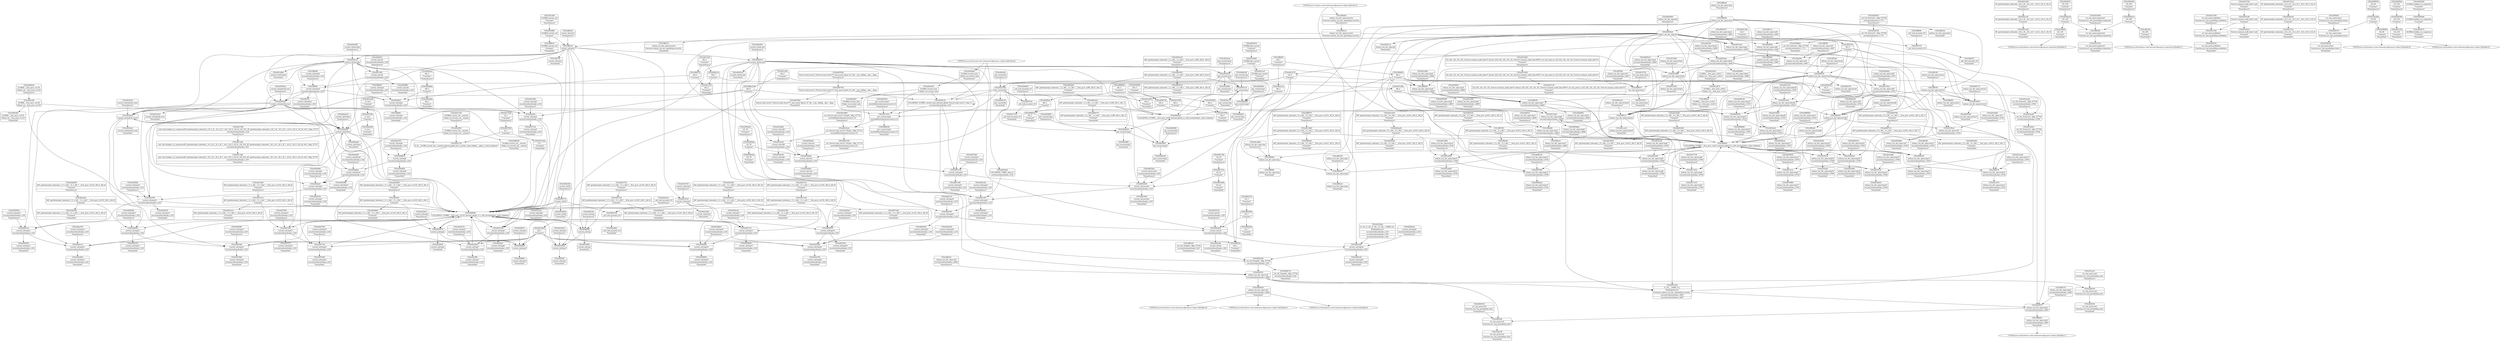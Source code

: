 digraph {
	CE0x400ecc0 [shape=record,shape=Mrecord,label="{CE0x400ecc0|current_sid:do.body}"]
	CE0x3ffb370 [shape=record,shape=Mrecord,label="{CE0x3ffb370|selinux_tun_dev_open:tmp3|security/selinux/hooks.c,4697|*SummSource*}"]
	CE0x400ed80 [shape=record,shape=Mrecord,label="{CE0x400ed80|current_sid:do.body|*SummSource*}"]
	CE0x3ffb5e0 [shape=record,shape=Mrecord,label="{CE0x3ffb5e0|selinux_tun_dev_open:call|security/selinux/hooks.c,4694|*SummSource*}"]
	CE0x4003f70 [shape=record,shape=Mrecord,label="{CE0x4003f70|i32_0|*Constant*}"]
	CE0x3fff440 [shape=record,shape=Mrecord,label="{CE0x3fff440|current_sid:tobool|security/selinux/hooks.c,218}"]
	CE0x3ff7fd0 [shape=record,shape=Mrecord,label="{CE0x3ff7fd0|selinux_tun_dev_open:sid1|security/selinux/hooks.c,4697|*SummSink*}"]
	CE0x40569b0 [shape=record,shape=Mrecord,label="{CE0x40569b0|i32_78|*Constant*}"]
	CE0x4006370 [shape=record,shape=Mrecord,label="{CE0x4006370|selinux_tun_dev_open:tmp2|security/selinux/hooks.c,4693|*SummSource*}"]
	CE0x4021cf0 [shape=record,shape=Mrecord,label="{CE0x4021cf0|i8*_getelementptr_inbounds_(_45_x_i8_,_45_x_i8_*_.str12,_i32_0,_i32_0)|*Constant*}"]
	CE0x3ff8c00 [shape=record,shape=Mrecord,label="{CE0x3ff8c00|selinux_tun_dev_open:entry}"]
	CE0x3ff6810 [shape=record,shape=Mrecord,label="{CE0x3ff6810|GLOBAL:current_sid|*Constant*|*SummSink*}"]
	CE0x4004a60 [shape=record,shape=Mrecord,label="{CE0x4004a60|selinux_tun_dev_open:tmp6|security/selinux/hooks.c,4699|*SummSource*}"]
	CE0x38f8070 [shape=record,shape=Mrecord,label="{CE0x38f8070|avc_has_perm:entry}"]
	CE0x4065f90 [shape=record,shape=Mrecord,label="{CE0x4065f90|get_current:tmp3}"]
	CE0x40195f0 [shape=record,shape=Mrecord,label="{CE0x40195f0|i64_4|*Constant*|*SummSink*}"]
	CE0x4062050 [shape=record,shape=Mrecord,label="{CE0x4062050|current_sid:tmp22|security/selinux/hooks.c,218|*SummSink*}"]
	CE0x4020480 [shape=record,shape=Mrecord,label="{CE0x4020480|selinux_tun_dev_open:tmp16|security/selinux/hooks.c,4705|*SummSink*}"]
	CE0x4023e70 [shape=record,shape=Mrecord,label="{CE0x4023e70|current_sid:tmp7|security/selinux/hooks.c,218|*SummSource*}"]
	CE0x4000ba0 [shape=record,shape=Mrecord,label="{CE0x4000ba0|selinux_tun_dev_open:tmp11|security/selinux/hooks.c,4703|*SummSink*}"]
	CE0x404ab20 [shape=record,shape=Mrecord,label="{CE0x404ab20|get_current:tmp2}"]
	CE0x4056a90 [shape=record,shape=Mrecord,label="{CE0x4056a90|i32_78|*Constant*|*SummSource*}"]
	CE0x4036f10 [shape=record,shape=Mrecord,label="{CE0x4036f10|i32_128|*Constant*|*SummSource*}"]
	CE0x4057da0 [shape=record,shape=Mrecord,label="{CE0x4057da0|i64*_getelementptr_inbounds_(_11_x_i64_,_11_x_i64_*___llvm_gcov_ctr125,_i64_0,_i64_9)|*Constant*|*SummSink*}"]
	CE0x4007130 [shape=record,shape=Mrecord,label="{CE0x4007130|current_sid:tmp16|security/selinux/hooks.c,218}"]
	CE0x4019fd0 [shape=record,shape=Mrecord,label="{CE0x4019fd0|selinux_tun_dev_open:if.then|*SummSource*}"]
	CE0x40623f0 [shape=record,shape=Mrecord,label="{CE0x40623f0|current_sid:tmp23|security/selinux/hooks.c,218|*SummSink*}"]
	CE0x3ff8550 [shape=record,shape=Mrecord,label="{CE0x3ff8550|i64_1|*Constant*|*SummSink*}"]
	CE0x4007740 [shape=record,shape=Mrecord,label="{CE0x4007740|%struct.task_struct*_(%struct.task_struct**)*_asm_movq_%gs:$_1:P_,$0_,_r,im,_dirflag_,_fpsr_,_flags_}"]
	CE0x408e2a0 [shape=record,shape=Mrecord,label="{CE0x408e2a0|i64*_getelementptr_inbounds_(_2_x_i64_,_2_x_i64_*___llvm_gcov_ctr98,_i64_0,_i64_1)|*Constant*}"]
	CE0x3ff3c40 [shape=record,shape=Mrecord,label="{CE0x3ff3c40|selinux_tun_dev_open:return|*SummSource*}"]
	CE0x4031340 [shape=record,shape=Mrecord,label="{CE0x4031340|avc_has_perm:auditdata|Function::avc_has_perm&Arg::auditdata::}"]
	CE0x5f7a910 [shape=record,shape=Mrecord,label="{CE0x5f7a910|avc_has_perm:entry|*SummSink*}"]
	CE0x4019980 [shape=record,shape=Mrecord,label="{CE0x4019980|selinux_tun_dev_open:tmp17|security/selinux/hooks.c,4705|*SummSink*}"]
	CE0x4001320 [shape=record,shape=Mrecord,label="{CE0x4001320|i32_0|*Constant*|*SummSource*}"]
	CE0x4058840 [shape=record,shape=Mrecord,label="{CE0x4058840|current_sid:tmp18|security/selinux/hooks.c,218|*SummSink*}"]
	CE0x3ff92a0 [shape=record,shape=Mrecord,label="{CE0x3ff92a0|selinux_tun_dev_open:tmp1|*SummSink*}"]
	CE0x40062b0 [shape=record,shape=Mrecord,label="{CE0x40062b0|i64*_getelementptr_inbounds_(_2_x_i64_,_2_x_i64_*___llvm_gcov_ctr98,_i64_0,_i64_1)|*Constant*|*SummSource*}"]
	CE0x40223f0 [shape=record,shape=Mrecord,label="{CE0x40223f0|current_sid:tmp19|security/selinux/hooks.c,218|*SummSink*}"]
	CE0x4056bb0 [shape=record,shape=Mrecord,label="{CE0x4056bb0|current_sid:cred|security/selinux/hooks.c,218}"]
	CE0x400dee0 [shape=record,shape=Mrecord,label="{CE0x400dee0|i64_3|*Constant*|*SummSource*}"]
	CE0x4019f60 [shape=record,shape=Mrecord,label="{CE0x4019f60|selinux_tun_dev_open:if.then}"]
	CE0x400e0d0 [shape=record,shape=Mrecord,label="{CE0x400e0d0|i64_3|*Constant*|*SummSink*}"]
	CE0x4013120 [shape=record,shape=Mrecord,label="{CE0x4013120|i32_(i32,_i32,_i16,_i32,_%struct.common_audit_data*)*_bitcast_(i32_(i32,_i32,_i16,_i32,_%struct.common_audit_data.495*)*_avc_has_perm_to_i32_(i32,_i32,_i16,_i32,_%struct.common_audit_data*)*)|*Constant*|*SummSink*}"]
	CE0x4989630 [shape=record,shape=Mrecord,label="{CE0x4989630|i64_5|*Constant*|*SummSource*}"]
	CE0x4007840 [shape=record,shape=Mrecord,label="{CE0x4007840|%struct.task_struct*_(%struct.task_struct**)*_asm_movq_%gs:$_1:P_,$0_,_r,im,_dirflag_,_fpsr_,_flags_|*SummSource*}"]
	CE0x4021e00 [shape=record,shape=Mrecord,label="{CE0x4021e00|i8*_getelementptr_inbounds_(_45_x_i8_,_45_x_i8_*_.str12,_i32_0,_i32_0)|*Constant*|*SummSink*}"]
	CE0x4062be0 [shape=record,shape=Mrecord,label="{CE0x4062be0|current_sid:sid|security/selinux/hooks.c,220}"]
	CE0x3ff83f0 [shape=record,shape=Mrecord,label="{CE0x3ff83f0|selinux_tun_dev_open:sid1|security/selinux/hooks.c,4697|*SummSource*}"]
	CE0x402f070 [shape=record,shape=Mrecord,label="{CE0x402f070|selinux_tun_dev_open:tmp3|security/selinux/hooks.c,4697}"]
	CE0x4017be0 [shape=record,shape=Mrecord,label="{CE0x4017be0|i8*_getelementptr_inbounds_(_25_x_i8_,_25_x_i8_*_.str3,_i32_0,_i32_0)|*Constant*|*SummSource*}"]
	CE0x4050770 [shape=record,shape=Mrecord,label="{CE0x4050770|current_sid:bb}"]
	CE0x49896d0 [shape=record,shape=Mrecord,label="{CE0x49896d0|selinux_tun_dev_open:tmp10|security/selinux/hooks.c,4703|*SummSink*}"]
	CE0x4061190 [shape=record,shape=Mrecord,label="{CE0x4061190|current_sid:tmp21|security/selinux/hooks.c,218|*SummSink*}"]
	CE0x40337b0 [shape=record,shape=Mrecord,label="{CE0x40337b0|avc_has_perm:requested|Function::avc_has_perm&Arg::requested::|*SummSink*}"]
	CE0x4062580 [shape=record,shape=Mrecord,label="{CE0x4062580|i32_1|*Constant*}"]
	CE0x4003ed0 [shape=record,shape=Mrecord,label="{CE0x4003ed0|_ret_i32_%tmp24,_!dbg_!27742|security/selinux/hooks.c,220}"]
	CE0x401cea0 [shape=record,shape=Mrecord,label="{CE0x401cea0|i64_2|*Constant*|*SummSource*}"]
	CE0x4009e50 [shape=record,shape=Mrecord,label="{CE0x4009e50|selinux_tun_dev_open:call3|security/selinux/hooks.c,4701|*SummSink*}"]
	CE0x4036ea0 [shape=record,shape=Mrecord,label="{CE0x4036ea0|i32_128|*Constant*}"]
	CE0x3ff8080 [shape=record,shape=Mrecord,label="{CE0x3ff8080|selinux_tun_dev_open:return|*SummSink*}"]
	CE0x400ce80 [shape=record,shape=Mrecord,label="{CE0x400ce80|GLOBAL:__llvm_gcov_ctr125|Global_var:__llvm_gcov_ctr125}"]
	CE0x404f060 [shape=record,shape=Mrecord,label="{CE0x404f060|current_sid:tmp}"]
	CE0x4031440 [shape=record,shape=Mrecord,label="{CE0x4031440|avc_has_perm:auditdata|Function::avc_has_perm&Arg::auditdata::|*SummSource*}"]
	CE0x3ffe010 [shape=record,shape=Mrecord,label="{CE0x3ffe010|selinux_tun_dev_open:tmp7|security/selinux/hooks.c,4699|*SummSource*}"]
	CE0x40139a0 [shape=record,shape=Mrecord,label="{CE0x40139a0|selinux_tun_dev_open:if.then|*SummSink*}"]
	CE0x4058240 [shape=record,shape=Mrecord,label="{CE0x4058240|current_sid:tmp17|security/selinux/hooks.c,218|*SummSink*}"]
	CE0x404c750 [shape=record,shape=Mrecord,label="{CE0x404c750|0:_i8,_:_GCMR_current_sid.__warned_internal_global_i8_0,_section_.data.unlikely_,_align_1:_elem_0:default:}"]
	CE0x400bc50 [shape=record,shape=Mrecord,label="{CE0x400bc50|selinux_tun_dev_open:if.then5|*SummSource*}"]
	CE0x4058970 [shape=record,shape=Mrecord,label="{CE0x4058970|current_sid:tmp19|security/selinux/hooks.c,218}"]
	CE0x53da1f0 [shape=record,shape=Mrecord,label="{CE0x53da1f0|avc_has_perm:tsid|Function::avc_has_perm&Arg::tsid::|*SummSink*}"]
	CE0x4013690 [shape=record,shape=Mrecord,label="{CE0x4013690|i64*_getelementptr_inbounds_(_9_x_i64_,_9_x_i64_*___llvm_gcov_ctr413,_i64_0,_i64_0)|*Constant*}"]
	CE0x4005110 [shape=record,shape=Mrecord,label="{CE0x4005110|selinux_tun_dev_open:retval.0|*SummSource*}"]
	CE0x401d0f0 [shape=record,shape=Mrecord,label="{CE0x401d0f0|selinux_tun_dev_open:tmp4|security/selinux/hooks.c,4699|*SummSource*}"]
	CE0x4048fb0 [shape=record,shape=Mrecord,label="{CE0x4048fb0|current_sid:tmp3|*SummSink*}"]
	CE0x40144b0 [shape=record,shape=Mrecord,label="{CE0x40144b0|current_sid:do.body|*SummSink*}"]
	CE0x4007600 [shape=record,shape=Mrecord,label="{CE0x4007600|i8_1|*Constant*}"]
	CE0x404f0d0 [shape=record,shape=Mrecord,label="{CE0x404f0d0|COLLAPSED:_GCMRE___llvm_gcov_ctr125_internal_global_11_x_i64_zeroinitializer:_elem_0:default:}"]
	CE0x4022380 [shape=record,shape=Mrecord,label="{CE0x4022380|i64*_getelementptr_inbounds_(_11_x_i64_,_11_x_i64_*___llvm_gcov_ctr125,_i64_0,_i64_10)|*Constant*|*SummSink*}"]
	CE0x404a1c0 [shape=record,shape=Mrecord,label="{CE0x404a1c0|current_sid:tmp12|security/selinux/hooks.c,218}"]
	CE0x400d6d0 [shape=record,shape=Mrecord,label="{CE0x400d6d0|i64*_getelementptr_inbounds_(_11_x_i64_,_11_x_i64_*___llvm_gcov_ctr125,_i64_0,_i64_1)|*Constant*|*SummSink*}"]
	CE0x4002f30 [shape=record,shape=Mrecord,label="{CE0x4002f30|avc_has_perm:ssid|Function::avc_has_perm&Arg::ssid::|*SummSink*}"]
	CE0x3ff7370 [shape=record,shape=Mrecord,label="{CE0x3ff7370|_call_void_mcount()_#3}"]
	CE0x4008130 [shape=record,shape=Mrecord,label="{CE0x4008130|selinux_tun_dev_open:tmp15|security/selinux/hooks.c,4704|*SummSource*}"]
	CE0x40054a0 [shape=record,shape=Mrecord,label="{CE0x40054a0|selinux_tun_dev_open:bb}"]
	CE0x4007f90 [shape=record,shape=Mrecord,label="{CE0x4007f90|selinux_tun_dev_open:tmp15|security/selinux/hooks.c,4704}"]
	CE0x4036e30 [shape=record,shape=Mrecord,label="{CE0x4036e30|avc_has_perm:tclass|Function::avc_has_perm&Arg::tclass::|*SummSink*}"]
	CE0x40063e0 [shape=record,shape=Mrecord,label="{CE0x40063e0|selinux_tun_dev_open:tmp2|security/selinux/hooks.c,4693|*SummSink*}"]
	"CONST[source:0(mediator),value:0(static)][purpose:{operation}][SnkIdx:7]"
	CE0x40132a0 [shape=record,shape=Mrecord,label="{CE0x40132a0|selinux_tun_dev_open:tmp6|security/selinux/hooks.c,4699}"]
	CE0x4022460 [shape=record,shape=Mrecord,label="{CE0x4022460|current_sid:tmp20|security/selinux/hooks.c,218}"]
	CE0x3ffbec0 [shape=record,shape=Mrecord,label="{CE0x3ffbec0|i64_0|*Constant*}"]
	CE0x4061830 [shape=record,shape=Mrecord,label="{CE0x4061830|current_sid:security|security/selinux/hooks.c,218}"]
	CE0x404a4b0 [shape=record,shape=Mrecord,label="{CE0x404a4b0|current_sid:tmp12|security/selinux/hooks.c,218|*SummSink*}"]
	CE0x3ff32c0 [shape=record,shape=Mrecord,label="{CE0x3ff32c0|selinux_tun_dev_open:tmp7|security/selinux/hooks.c,4699|*SummSink*}"]
	CE0x4002ad0 [shape=record,shape=Mrecord,label="{CE0x4002ad0|i64*_getelementptr_inbounds_(_9_x_i64_,_9_x_i64_*___llvm_gcov_ctr413,_i64_0,_i64_6)|*Constant*}"]
	CE0x40215c0 [shape=record,shape=Mrecord,label="{CE0x40215c0|i64*_getelementptr_inbounds_(_11_x_i64_,_11_x_i64_*___llvm_gcov_ctr125,_i64_0,_i64_0)|*Constant*}"]
	CE0x4016fb0 [shape=record,shape=Mrecord,label="{CE0x4016fb0|i64_4|*Constant*}"]
	CE0x4022e30 [shape=record,shape=Mrecord,label="{CE0x4022e30|get_current:entry}"]
	CE0x4001070 [shape=record,shape=Mrecord,label="{CE0x4001070|i32_0|*Constant*}"]
	CE0x400ebb0 [shape=record,shape=Mrecord,label="{CE0x400ebb0|current_sid:if.then|*SummSink*}"]
	CE0x4017fd0 [shape=record,shape=Mrecord,label="{CE0x4017fd0|_call_void_lockdep_rcu_suspicious(i8*_getelementptr_inbounds_(_25_x_i8_,_25_x_i8_*_.str3,_i32_0,_i32_0),_i32_218,_i8*_getelementptr_inbounds_(_45_x_i8_,_45_x_i8_*_.str12,_i32_0,_i32_0))_#10,_!dbg_!27727|security/selinux/hooks.c,218|*SummSink*}"]
	CE0x401a870 [shape=record,shape=Mrecord,label="{CE0x401a870|GLOBAL:__llvm_gcov_ctr413|Global_var:__llvm_gcov_ctr413}"]
	CE0x4047230 [shape=record,shape=Mrecord,label="{CE0x4047230|current_sid:tmp6|security/selinux/hooks.c,218}"]
	CE0x404f9c0 [shape=record,shape=Mrecord,label="{CE0x404f9c0|i64_5|*Constant*}"]
	CE0x3ffa870 [shape=record,shape=Mrecord,label="{CE0x3ffa870|_call_void_mcount()_#3|*SummSink*}"]
	CE0x4047f00 [shape=record,shape=Mrecord,label="{CE0x4047f00|current_sid:tmp15|security/selinux/hooks.c,218|*SummSource*}"]
	CE0x3ff97f0 [shape=record,shape=Mrecord,label="{CE0x3ff97f0|selinux_tun_dev_open:return}"]
	CE0x404e980 [shape=record,shape=Mrecord,label="{CE0x404e980|current_sid:tobool1|security/selinux/hooks.c,218|*SummSink*}"]
	CE0x40095f0 [shape=record,shape=Mrecord,label="{CE0x40095f0|selinux_tun_dev_open:tmp5|security/selinux/hooks.c,4699|*SummSource*}"]
	CE0x400f450 [shape=record,shape=Mrecord,label="{CE0x400f450|GLOBAL:current_task|Global_var:current_task|*SummSink*}"]
	CE0x3ff2c00 [shape=record,shape=Mrecord,label="{CE0x3ff2c00|selinux_tun_dev_open:tmp12|security/selinux/hooks.c,4703|*SummSink*}"]
	CE0x3ff4320 [shape=record,shape=Mrecord,label="{CE0x3ff4320|selinux_tun_dev_open:tmp1}"]
	CE0x4057a40 [shape=record,shape=Mrecord,label="{CE0x4057a40|i64*_getelementptr_inbounds_(_11_x_i64_,_11_x_i64_*___llvm_gcov_ctr125,_i64_0,_i64_9)|*Constant*}"]
	CE0x40470b0 [shape=record,shape=Mrecord,label="{CE0x40470b0|current_sid:tmp5|security/selinux/hooks.c,218|*SummSource*}"]
	CE0x4062920 [shape=record,shape=Mrecord,label="{CE0x4062920|i32_1|*Constant*|*SummSink*}"]
	CE0x401bc60 [shape=record,shape=Mrecord,label="{CE0x401bc60|selinux_tun_dev_open:tmp8|security/selinux/hooks.c,4700}"]
	CE0x4989940 [shape=record,shape=Mrecord,label="{CE0x4989940|selinux_tun_dev_open:tmp11|security/selinux/hooks.c,4703|*SummSource*}"]
	CE0x400d0e0 [shape=record,shape=Mrecord,label="{CE0x400d0e0|GLOBAL:__llvm_gcov_ctr125|Global_var:__llvm_gcov_ctr125|*SummSource*}"]
	CE0x400a150 [shape=record,shape=Mrecord,label="{CE0x400a150|_call_void_mcount()_#3}"]
	CE0x4012750 [shape=record,shape=Mrecord,label="{CE0x4012750|avc_has_perm:entry|*SummSource*}"]
	CE0x40225e0 [shape=record,shape=Mrecord,label="{CE0x40225e0|current_sid:tmp20|security/selinux/hooks.c,218|*SummSource*}"]
	CE0x4047e90 [shape=record,shape=Mrecord,label="{CE0x4047e90|current_sid:tmp15|security/selinux/hooks.c,218}"]
	CE0x40214b0 [shape=record,shape=Mrecord,label="{CE0x40214b0|current_sid:if.end|*SummSink*}"]
	CE0x3ffc260 [shape=record,shape=Mrecord,label="{CE0x3ffc260|current_sid:tmp5|security/selinux/hooks.c,218}"]
	CE0x400dfc0 [shape=record,shape=Mrecord,label="{CE0x400dfc0|current_sid:tmp4|security/selinux/hooks.c,218}"]
	CE0x4020fc0 [shape=record,shape=Mrecord,label="{CE0x4020fc0|current_sid:tmp6|security/selinux/hooks.c,218|*SummSink*}"]
	CE0x3ff4530 [shape=record,shape=Mrecord,label="{CE0x3ff4530|selinux_tun_dev_open:if.end}"]
	CE0x4020880 [shape=record,shape=Mrecord,label="{CE0x4020880|get_current:tmp2|*SummSource*}"]
	CE0x40393a0 [shape=record,shape=Mrecord,label="{CE0x40393a0|current_sid:land.lhs.true|*SummSource*}"]
	CE0x40254d0 [shape=record,shape=Mrecord,label="{CE0x40254d0|0:_i32,_4:_i32,_8:_i32,_12:_i32,_:_CMRE_4,8_|*MultipleSource*|security/selinux/hooks.c,218|security/selinux/hooks.c,218|security/selinux/hooks.c,220}"]
	CE0x40572b0 [shape=record,shape=Mrecord,label="{CE0x40572b0|current_sid:tmp21|security/selinux/hooks.c,218|*SummSource*}"]
	CE0x3ff84a0 [shape=record,shape=Mrecord,label="{CE0x3ff84a0|selinux_tun_dev_open:entry|*SummSource*}"]
	CE0x4047120 [shape=record,shape=Mrecord,label="{CE0x4047120|current_sid:tmp5|security/selinux/hooks.c,218|*SummSink*}"]
	CE0x4056c20 [shape=record,shape=Mrecord,label="{CE0x4056c20|COLLAPSED:_GCMRE_current_task_external_global_%struct.task_struct*:_elem_0::|security/selinux/hooks.c,218}"]
	CE0x4006770 [shape=record,shape=Mrecord,label="{CE0x4006770|i64*_getelementptr_inbounds_(_2_x_i64_,_2_x_i64_*___llvm_gcov_ctr98,_i64_0,_i64_1)|*Constant*|*SummSink*}"]
	CE0x4024570 [shape=record,shape=Mrecord,label="{CE0x4024570|current_sid:tmp2}"]
	"CONST[source:0(mediator),value:0(static)][purpose:{operation}][SnkIdx:3]"
	CE0x4048500 [shape=record,shape=Mrecord,label="{CE0x4048500|GLOBAL:current_sid.__warned|Global_var:current_sid.__warned|*SummSink*}"]
	CE0x3ff6a00 [shape=record,shape=Mrecord,label="{CE0x3ff6a00|i64*_getelementptr_inbounds_(_9_x_i64_,_9_x_i64_*___llvm_gcov_ctr413,_i64_0,_i64_0)|*Constant*|*SummSink*}"]
	CE0x4061940 [shape=record,shape=Mrecord,label="{CE0x4061940|current_sid:security|security/selinux/hooks.c,218|*SummSink*}"]
	"CONST[source:0(mediator),value:2(dynamic)][purpose:{subject}][SnkIdx:0]"
	CE0x4061de0 [shape=record,shape=Mrecord,label="{CE0x4061de0|current_sid:tmp22|security/selinux/hooks.c,218|*SummSource*}"]
	CE0x40285b0 [shape=record,shape=Mrecord,label="{CE0x40285b0|i32_218|*Constant*|*SummSource*}"]
	CE0x401bcd0 [shape=record,shape=Mrecord,label="{CE0x401bcd0|selinux_tun_dev_open:tmp8|security/selinux/hooks.c,4700|*SummSource*}"]
	CE0x4016ca0 [shape=record,shape=Mrecord,label="{CE0x4016ca0|selinux_tun_dev_open:tobool4|security/selinux/hooks.c,4703}"]
	CE0x404f140 [shape=record,shape=Mrecord,label="{CE0x404f140|current_sid:tmp|*SummSource*}"]
	"CONST[source:1(input),value:2(dynamic)][purpose:{object}][SrcIdx:1]"
	CE0x4004db0 [shape=record,shape=Mrecord,label="{CE0x4004db0|selinux_tun_dev_open:sid7|security/selinux/hooks.c,4705|*SummSink*}"]
	CE0x4056d20 [shape=record,shape=Mrecord,label="{CE0x4056d20|current_sid:cred|security/selinux/hooks.c,218|*SummSource*}"]
	CE0x3ff41c0 [shape=record,shape=Mrecord,label="{CE0x3ff41c0|selinux_tun_dev_open:if.then5}"]
	CE0x400d590 [shape=record,shape=Mrecord,label="{CE0x400d590|i64*_getelementptr_inbounds_(_11_x_i64_,_11_x_i64_*___llvm_gcov_ctr125,_i64_0,_i64_1)|*Constant*|*SummSource*}"]
	CE0x3ff8970 [shape=record,shape=Mrecord,label="{CE0x3ff8970|i64*_getelementptr_inbounds_(_9_x_i64_,_9_x_i64_*___llvm_gcov_ctr413,_i64_0,_i64_0)|*Constant*|*SummSource*}"]
	CE0x401cf80 [shape=record,shape=Mrecord,label="{CE0x401cf80|i64_0|*Constant*}"]
	CE0x4019b70 [shape=record,shape=Mrecord,label="{CE0x4019b70|selinux_tun_dev_open:retval.0}"]
	CE0x40007c0 [shape=record,shape=Mrecord,label="{CE0x40007c0|selinux_tun_dev_open:bb|*SummSink*}"]
	CE0x4017310 [shape=record,shape=Mrecord,label="{CE0x4017310|selinux_tun_dev_open:tmp9|security/selinux/hooks.c,4700|*SummSink*}"]
	CE0x4058cc0 [shape=record,shape=Mrecord,label="{CE0x4058cc0|i64*_getelementptr_inbounds_(_11_x_i64_,_11_x_i64_*___llvm_gcov_ctr125,_i64_0,_i64_10)|*Constant*}"]
	CE0x40130b0 [shape=record,shape=Mrecord,label="{CE0x40130b0|i32_(i32,_i32,_i16,_i32,_%struct.common_audit_data*)*_bitcast_(i32_(i32,_i32,_i16,_i32,_%struct.common_audit_data.495*)*_avc_has_perm_to_i32_(i32,_i32,_i16,_i32,_%struct.common_audit_data*)*)|*Constant*|*SummSource*}"]
	CE0x3ffdd60 [shape=record,shape=Mrecord,label="{CE0x3ffdd60|selinux_tun_dev_open:tmp7|security/selinux/hooks.c,4699}"]
	CE0x40271d0 [shape=record,shape=Mrecord,label="{CE0x40271d0|GLOBAL:current_sid.__warned|Global_var:current_sid.__warned|*SummSource*}"]
	CE0x40392a0 [shape=record,shape=Mrecord,label="{CE0x40392a0|current_sid:land.lhs.true}"]
	CE0x4023060 [shape=record,shape=Mrecord,label="{CE0x4023060|_ret_%struct.task_struct*_%tmp4,_!dbg_!27714|./arch/x86/include/asm/current.h,14|*SummSource*}"]
	CE0x4026f40 [shape=record,shape=Mrecord,label="{CE0x4026f40|GLOBAL:current_sid.__warned|Global_var:current_sid.__warned}"]
	"CONST[source:2(external),value:2(dynamic)][purpose:{subject}][SrcIdx:2]"
	CE0x4016360 [shape=record,shape=Mrecord,label="{CE0x4016360|GLOBAL:get_current|*Constant*}"]
	CE0x40581d0 [shape=record,shape=Mrecord,label="{CE0x40581d0|current_sid:tmp17|security/selinux/hooks.c,218|*SummSource*}"]
	CE0x401dcd0 [shape=record,shape=Mrecord,label="{CE0x401dcd0|_ret_i32_%retval.0,_!dbg_!27734|security/selinux/hooks.c,4708|*SummSource*}"]
	CE0x3ffb160 [shape=record,shape=Mrecord,label="{CE0x3ffb160|selinux_tun_dev_open:entry|*SummSink*}"]
	CE0x3ffab30 [shape=record,shape=Mrecord,label="{CE0x3ffab30|selinux_tun_dev_open:if.end6}"]
	CE0x4014b00 [shape=record,shape=Mrecord,label="{CE0x4014b00|i64*_getelementptr_inbounds_(_9_x_i64_,_9_x_i64_*___llvm_gcov_ctr413,_i64_0,_i64_8)|*Constant*|*SummSource*}"]
	CE0x402ece0 [shape=record,shape=Mrecord,label="{CE0x402ece0|i64_1|*Constant*}"]
	CE0x4015e20 [shape=record,shape=Mrecord,label="{CE0x4015e20|current_sid:call4|security/selinux/hooks.c,218}"]
	CE0x3ffa190 [shape=record,shape=Mrecord,label="{CE0x3ffa190|current_sid:entry|*SummSink*}"]
	CE0x4047860 [shape=record,shape=Mrecord,label="{CE0x4047860|current_sid:tmp14|security/selinux/hooks.c,218|*SummSink*}"]
	CE0x3ff30d0 [shape=record,shape=Mrecord,label="{CE0x3ff30d0|current_sid:tmp1|*SummSink*}"]
	CE0x40245e0 [shape=record,shape=Mrecord,label="{CE0x40245e0|current_sid:tmp2|*SummSource*}"]
	CE0x40082a0 [shape=record,shape=Mrecord,label="{CE0x40082a0|selinux_tun_dev_open:tmp15|security/selinux/hooks.c,4704|*SummSink*}"]
	CE0x4023340 [shape=record,shape=Mrecord,label="{CE0x4023340|_ret_%struct.task_struct*_%tmp4,_!dbg_!27714|./arch/x86/include/asm/current.h,14|*SummSink*}"]
	CE0x401a800 [shape=record,shape=Mrecord,label="{CE0x401a800|i64_0|*Constant*|*SummSink*}"]
	CE0x4005780 [shape=record,shape=Mrecord,label="{CE0x4005780|i64*_getelementptr_inbounds_(_9_x_i64_,_9_x_i64_*___llvm_gcov_ctr413,_i64_0,_i64_7)|*Constant*|*SummSource*}"]
	CE0x4057e10 [shape=record,shape=Mrecord,label="{CE0x4057e10|current_sid:tmp17|security/selinux/hooks.c,218}"]
	CE0x4020620 [shape=record,shape=Mrecord,label="{CE0x4020620|selinux_tun_dev_open:tmp17|security/selinux/hooks.c,4705|*SummSource*}"]
	CE0x40091a0 [shape=record,shape=Mrecord,label="{CE0x40091a0|current_sid:tmp11|security/selinux/hooks.c,218}"]
	CE0x406bc90 [shape=record,shape=Mrecord,label="{CE0x406bc90|get_current:tmp|*SummSource*}"]
	CE0x40276f0 [shape=record,shape=Mrecord,label="{CE0x40276f0|current_sid:call|security/selinux/hooks.c,218}"]
	CE0x3ff9c10 [shape=record,shape=Mrecord,label="{CE0x3ff9c10|selinux_tun_dev_open:call2|security/selinux/hooks.c,4697|*SummSource*}"]
	CE0x4000f80 [shape=record,shape=Mrecord,label="{CE0x4000f80|current_sid:call|security/selinux/hooks.c,218|*SummSink*}"]
	CE0x4022ee0 [shape=record,shape=Mrecord,label="{CE0x4022ee0|get_current:entry|*SummSource*}"]
	CE0x40336d0 [shape=record,shape=Mrecord,label="{CE0x40336d0|avc_has_perm:requested|Function::avc_has_perm&Arg::requested::|*SummSource*}"]
	CE0x402e490 [shape=record,shape=Mrecord,label="{CE0x402e490|i1_true|*Constant*|*SummSink*}"]
	CE0x40573e0 [shape=record,shape=Mrecord,label="{CE0x40573e0|i32_22|*Constant*}"]
	CE0x4028200 [shape=record,shape=Mrecord,label="{CE0x4028200|GLOBAL:lockdep_rcu_suspicious|*Constant*|*SummSource*}"]
	CE0x404d850 [shape=record,shape=Mrecord,label="{CE0x404d850|current_sid:tmp8|security/selinux/hooks.c,218|*SummSink*}"]
	CE0x400ddb0 [shape=record,shape=Mrecord,label="{CE0x400ddb0|i64_3|*Constant*}"]
	CE0x4026cd0 [shape=record,shape=Mrecord,label="{CE0x4026cd0|get_current:tmp3|*SummSink*}"]
	CE0x40041a0 [shape=record,shape=Mrecord,label="{CE0x40041a0|current_sid:do.end|*SummSink*}"]
	CE0x3ff8600 [shape=record,shape=Mrecord,label="{CE0x3ff8600|_call_void_mcount()_#3|*SummSource*}"]
	CE0x403a4e0 [shape=record,shape=Mrecord,label="{CE0x403a4e0|current_sid:land.lhs.true2}"]
	CE0x3ff9f80 [shape=record,shape=Mrecord,label="{CE0x3ff9f80|selinux_tun_dev_open:tmp|*SummSink*}"]
	CE0x4007ac0 [shape=record,shape=Mrecord,label="{CE0x4007ac0|get_current:tmp}"]
	CE0x400a460 [shape=record,shape=Mrecord,label="{CE0x400a460|_call_void_mcount()_#3|*SummSink*}"]
	CE0x400cfb0 [shape=record,shape=Mrecord,label="{CE0x400cfb0|GLOBAL:__llvm_gcov_ctr125|Global_var:__llvm_gcov_ctr125|*SummSink*}"]
	CE0x404dac0 [shape=record,shape=Mrecord,label="{CE0x404dac0|COLLAPSED:_GCMRE___llvm_gcov_ctr98_internal_global_2_x_i64_zeroinitializer:_elem_0:default:}"]
	CE0x3ff2af0 [shape=record,shape=Mrecord,label="{CE0x3ff2af0|selinux_tun_dev_open:tmp12|security/selinux/hooks.c,4703|*SummSource*}"]
	CE0x4015020 [shape=record,shape=Mrecord,label="{CE0x4015020|i64*_getelementptr_inbounds_(_9_x_i64_,_9_x_i64_*___llvm_gcov_ctr413,_i64_0,_i64_8)|*Constant*|*SummSink*}"]
	CE0x4057130 [shape=record,shape=Mrecord,label="{CE0x4057130|current_sid:tmp21|security/selinux/hooks.c,218}"]
	CE0x4048630 [shape=record,shape=Mrecord,label="{CE0x4048630|current_sid:tmp8|security/selinux/hooks.c,218}"]
	CE0x4050230 [shape=record,shape=Mrecord,label="{CE0x4050230|current_sid:tmp10|security/selinux/hooks.c,218|*SummSink*}"]
	CE0x3ff2e60 [shape=record,shape=Mrecord,label="{CE0x3ff2e60|i64*_getelementptr_inbounds_(_11_x_i64_,_11_x_i64_*___llvm_gcov_ctr125,_i64_0,_i64_1)|*Constant*}"]
	CE0x404d150 [shape=record,shape=Mrecord,label="{CE0x404d150|current_sid:tmp9|security/selinux/hooks.c,218|*SummSink*}"]
	CE0x4017920 [shape=record,shape=Mrecord,label="{CE0x4017920|i8_1|*Constant*|*SummSource*}"]
	CE0x3ffd270 [shape=record,shape=Mrecord,label="{CE0x3ffd270|i64_2|*Constant*}"]
	CE0x40618a0 [shape=record,shape=Mrecord,label="{CE0x40618a0|current_sid:security|security/selinux/hooks.c,218|*SummSource*}"]
	CE0x4005180 [shape=record,shape=Mrecord,label="{CE0x4005180|selinux_tun_dev_open:retval.0|*SummSink*}"]
	CE0x406b940 [shape=record,shape=Mrecord,label="{CE0x406b940|get_current:tmp1}"]
	CE0x4013040 [shape=record,shape=Mrecord,label="{CE0x4013040|i32_(i32,_i32,_i16,_i32,_%struct.common_audit_data*)*_bitcast_(i32_(i32,_i32,_i16,_i32,_%struct.common_audit_data.495*)*_avc_has_perm_to_i32_(i32,_i32,_i16,_i32,_%struct.common_audit_data*)*)|*Constant*}"]
	CE0x5f7aa70 [shape=record,shape=Mrecord,label="{CE0x5f7aa70|avc_has_perm:ssid|Function::avc_has_perm&Arg::ssid::|*SummSource*}"]
	CE0x3ff81e0 [shape=record,shape=Mrecord,label="{CE0x3ff81e0|selinux_tun_dev_open:security|Function::selinux_tun_dev_open&Arg::security::}"]
	CE0x4019da0 [shape=record,shape=Mrecord,label="{CE0x4019da0|selinux_tun_dev_open:sid7|security/selinux/hooks.c,4705|*SummSource*}"]
	CE0x404ef10 [shape=record,shape=Mrecord,label="{CE0x404ef10|i64*_getelementptr_inbounds_(_11_x_i64_,_11_x_i64_*___llvm_gcov_ctr125,_i64_0,_i64_0)|*Constant*|*SummSink*}"]
	CE0x4002d50 [shape=record,shape=Mrecord,label="{CE0x4002d50|i64*_getelementptr_inbounds_(_9_x_i64_,_9_x_i64_*___llvm_gcov_ctr413,_i64_0,_i64_6)|*Constant*|*SummSink*}"]
	CE0x3ff6a70 [shape=record,shape=Mrecord,label="{CE0x3ff6a70|selinux_tun_dev_open:security|Function::selinux_tun_dev_open&Arg::security::|*SummSink*}"]
	CE0x4017510 [shape=record,shape=Mrecord,label="{CE0x4017510|_call_void_mcount()_#3|*SummSink*}"]
	CE0x4057c10 [shape=record,shape=Mrecord,label="{CE0x4057c10|i64*_getelementptr_inbounds_(_11_x_i64_,_11_x_i64_*___llvm_gcov_ctr125,_i64_0,_i64_9)|*Constant*|*SummSource*}"]
	CE0x4061c60 [shape=record,shape=Mrecord,label="{CE0x4061c60|current_sid:tmp22|security/selinux/hooks.c,218}"]
	CE0x40222d0 [shape=record,shape=Mrecord,label="{CE0x40222d0|i64*_getelementptr_inbounds_(_11_x_i64_,_11_x_i64_*___llvm_gcov_ctr125,_i64_0,_i64_10)|*Constant*|*SummSource*}"]
	CE0x3ff8290 [shape=record,shape=Mrecord,label="{CE0x3ff8290|selinux_tun_dev_open:tmp4|security/selinux/hooks.c,4699}"]
	CE0x4017150 [shape=record,shape=Mrecord,label="{CE0x4017150|selinux_tun_dev_open:tmp9|security/selinux/hooks.c,4700|*SummSource*}"]
	CE0x4024e80 [shape=record,shape=Mrecord,label="{CE0x4024e80|current_sid:if.then}"]
	CE0x40280d0 [shape=record,shape=Mrecord,label="{CE0x40280d0|GLOBAL:lockdep_rcu_suspicious|*Constant*}"]
	CE0x40145c0 [shape=record,shape=Mrecord,label="{CE0x40145c0|current_sid:if.end}"]
	CE0x4026d90 [shape=record,shape=Mrecord,label="{CE0x4026d90|_call_void_mcount()_#3|*SummSource*}"]
	CE0x4008710 [shape=record,shape=Mrecord,label="{CE0x4008710|_ret_i32_%tmp24,_!dbg_!27742|security/selinux/hooks.c,220|*SummSink*}"]
	CE0x49895c0 [shape=record,shape=Mrecord,label="{CE0x49895c0|i64_5|*Constant*|*SummSink*}"]
	CE0x3ffa660 [shape=record,shape=Mrecord,label="{CE0x3ffa660|i64_1|*Constant*}"]
	CE0x40074d0 [shape=record,shape=Mrecord,label="{CE0x40074d0|current_sid:tmp16|security/selinux/hooks.c,218|*SummSink*}"]
	CE0x3ff43d0 [shape=record,shape=Mrecord,label="{CE0x3ff43d0|selinux_tun_dev_open:security|Function::selinux_tun_dev_open&Arg::security::|*SummSource*}"]
	CE0x4063bc0 [shape=record,shape=Mrecord,label="{CE0x4063bc0|current_sid:tmp24|security/selinux/hooks.c,220|*SummSource*}"]
	CE0x4023ff0 [shape=record,shape=Mrecord,label="{CE0x4023ff0|current_sid:tmp7|security/selinux/hooks.c,218|*SummSink*}"]
	CE0x402ec70 [shape=record,shape=Mrecord,label="{CE0x402ec70|get_current:tmp|*SummSink*}"]
	CE0x4066080 [shape=record,shape=Mrecord,label="{CE0x4066080|get_current:tmp3|*SummSource*}"]
	CE0x4064250 [shape=record,shape=Mrecord,label="{CE0x4064250|i64*_getelementptr_inbounds_(_2_x_i64_,_2_x_i64_*___llvm_gcov_ctr98,_i64_0,_i64_0)|*Constant*}"]
	CE0x4047a80 [shape=record,shape=Mrecord,label="{CE0x4047a80|i64*_getelementptr_inbounds_(_11_x_i64_,_11_x_i64_*___llvm_gcov_ctr125,_i64_0,_i64_8)|*Constant*|*SummSource*}"]
	CE0x3ffcf70 [shape=record,shape=Mrecord,label="{CE0x3ffcf70|current_sid:tobool|security/selinux/hooks.c,218|*SummSink*}"]
	CE0x4061f50 [shape=record,shape=Mrecord,label="{CE0x4061f50|current_sid:tmp23|security/selinux/hooks.c,218}"]
	CE0x404b340 [shape=record,shape=Mrecord,label="{CE0x404b340|i64*_getelementptr_inbounds_(_11_x_i64_,_11_x_i64_*___llvm_gcov_ctr125,_i64_0,_i64_6)|*Constant*|*SummSink*}"]
	CE0x40232a0 [shape=record,shape=Mrecord,label="{CE0x40232a0|_ret_%struct.task_struct*_%tmp4,_!dbg_!27714|./arch/x86/include/asm/current.h,14}"]
	CE0x3ffbfd0 [shape=record,shape=Mrecord,label="{CE0x3ffbfd0|current_sid:tmp4|security/selinux/hooks.c,218|*SummSink*}"]
	CE0x4007350 [shape=record,shape=Mrecord,label="{CE0x4007350|current_sid:tmp16|security/selinux/hooks.c,218|*SummSource*}"]
	CE0x404d080 [shape=record,shape=Mrecord,label="{CE0x404d080|current_sid:tmp9|security/selinux/hooks.c,218|*SummSource*}"]
	CE0x404dda0 [shape=record,shape=Mrecord,label="{CE0x404dda0|GLOBAL:current_task|Global_var:current_task|*SummSource*}"]
	CE0x40065d0 [shape=record,shape=Mrecord,label="{CE0x40065d0|selinux_tun_dev_open:call|security/selinux/hooks.c,4694|*SummSink*}"]
	CE0x3ffb8c0 [shape=record,shape=Mrecord,label="{CE0x3ffb8c0|GLOBAL:__llvm_gcov_ctr413|Global_var:__llvm_gcov_ctr413|*SummSink*}"]
	CE0x40004f0 [shape=record,shape=Mrecord,label="{CE0x40004f0|current_sid:tmp14|security/selinux/hooks.c,218|*SummSource*}"]
	CE0x40208f0 [shape=record,shape=Mrecord,label="{CE0x40208f0|get_current:tmp2|*SummSink*}"]
	CE0x4019490 [shape=record,shape=Mrecord,label="{CE0x4019490|i64_4|*Constant*|*SummSource*}"]
	CE0x40061c0 [shape=record,shape=Mrecord,label="{CE0x40061c0|i64_2|*Constant*}"]
	CE0x4061300 [shape=record,shape=Mrecord,label="{CE0x4061300|i32_22|*Constant*|*SummSource*}"]
	CE0x404cf90 [shape=record,shape=Mrecord,label="{CE0x404cf90|current_sid:tmp10|security/selinux/hooks.c,218}"]
	CE0x404dc00 [shape=record,shape=Mrecord,label="{CE0x404dc00|GLOBAL:current_task|Global_var:current_task}"]
	CE0x3ffb930 [shape=record,shape=Mrecord,label="{CE0x3ffb930|selinux_tun_dev_open:tmp5|security/selinux/hooks.c,4699}"]
	CE0x4009930 [shape=record,shape=Mrecord,label="{CE0x4009930|i16_49|*Constant*|*SummSource*}"]
	CE0x4005710 [shape=record,shape=Mrecord,label="{CE0x4005710|i64*_getelementptr_inbounds_(_9_x_i64_,_9_x_i64_*___llvm_gcov_ctr413,_i64_0,_i64_7)|*Constant*}"]
	CE0x4017ab0 [shape=record,shape=Mrecord,label="{CE0x4017ab0|i8_1|*Constant*|*SummSink*}"]
	CE0x4000100 [shape=record,shape=Mrecord,label="{CE0x4000100|current_sid:tmp13|security/selinux/hooks.c,218|*SummSink*}"]
	CE0x3ff9e20 [shape=record,shape=Mrecord,label="{CE0x3ff9e20|_ret_i32_%tmp24,_!dbg_!27742|security/selinux/hooks.c,220|*SummSource*}"]
	CE0x4035c90 [shape=record,shape=Mrecord,label="{CE0x4035c90|%struct.common_audit_data*_null|*Constant*}"]
	CE0x4014730 [shape=record,shape=Mrecord,label="{CE0x4014730|current_sid:if.end|*SummSource*}"]
	CE0x4004ba0 [shape=record,shape=Mrecord,label="{CE0x4004ba0|selinux_tun_dev_open:tmp6|security/selinux/hooks.c,4699|*SummSink*}"]
	CE0x404c910 [shape=record,shape=Mrecord,label="{CE0x404c910|current_sid:tmp8|security/selinux/hooks.c,218|*SummSource*}"]
	CE0x4056a20 [shape=record,shape=Mrecord,label="{CE0x4056a20|i32_78|*Constant*|*SummSink*}"]
	"CONST[source:0(mediator),value:2(dynamic)][purpose:{object}][SnkIdx:6]"
	CE0x4028910 [shape=record,shape=Mrecord,label="{CE0x4028910|_ret_i32_%retval.0,_!dbg_!27728|security/selinux/avc.c,775|*SummSource*}"]
	CE0x3ffe320 [shape=record,shape=Mrecord,label="{CE0x3ffe320|i32_256|*Constant*|*SummSink*}"]
	CE0x4066930 [shape=record,shape=Mrecord,label="{CE0x4066930|get_current:tmp4|./arch/x86/include/asm/current.h,14|*SummSink*}"]
	CE0x4062a80 [shape=record,shape=Mrecord,label="{CE0x4062a80|current_sid:sid|security/selinux/hooks.c,220|*SummSink*}"]
	CE0x4047a10 [shape=record,shape=Mrecord,label="{CE0x4047a10|i64*_getelementptr_inbounds_(_11_x_i64_,_11_x_i64_*___llvm_gcov_ctr125,_i64_0,_i64_8)|*Constant*}"]
	CE0x400eb10 [shape=record,shape=Mrecord,label="{CE0x400eb10|current_sid:if.then|*SummSource*}"]
	CE0x401cf10 [shape=record,shape=Mrecord,label="{CE0x401cf10|i64_2|*Constant*|*SummSink*}"]
	CE0x4028270 [shape=record,shape=Mrecord,label="{CE0x4028270|GLOBAL:lockdep_rcu_suspicious|*Constant*|*SummSink*}"]
	CE0x402f1f0 [shape=record,shape=Mrecord,label="{CE0x402f1f0|selinux_tun_dev_open:call|security/selinux/hooks.c,4694}"]
	CE0x4028830 [shape=record,shape=Mrecord,label="{CE0x4028830|selinux_tun_dev_open:tobool|security/selinux/hooks.c,4699|*SummSink*}"]
	CE0x40324c0 [shape=record,shape=Mrecord,label="{CE0x40324c0|%struct.common_audit_data*_null|*Constant*|*SummSink*}"]
	CE0x4023d00 [shape=record,shape=Mrecord,label="{CE0x4023d00|current_sid:tmp7|security/selinux/hooks.c,218}"]
	CE0x4020410 [shape=record,shape=Mrecord,label="{CE0x4020410|selinux_tun_dev_open:tmp16|security/selinux/hooks.c,4705|*SummSource*}"]
	CE0x40500b0 [shape=record,shape=Mrecord,label="{CE0x40500b0|current_sid:tmp10|security/selinux/hooks.c,218|*SummSource*}"]
	"CONST[source:0(mediator),value:2(dynamic)][purpose:{subject}][SnkIdx:4]"
	CE0x40263e0 [shape=record,shape=Mrecord,label="{CE0x40263e0|i8*_getelementptr_inbounds_(_25_x_i8_,_25_x_i8_*_.str3,_i32_0,_i32_0)|*Constant*}"]
	CE0x401b850 [shape=record,shape=Mrecord,label="{CE0x401b850|current_sid:tmp|*SummSink*}"]
	CE0x4047f70 [shape=record,shape=Mrecord,label="{CE0x4047f70|current_sid:tmp15|security/selinux/hooks.c,218|*SummSink*}"]
	CE0x3ff5a60 [shape=record,shape=Mrecord,label="{CE0x3ff5a60|selinux_tun_dev_open:if.end|*SummSource*}"]
	CE0x3ff3fb0 [shape=record,shape=Mrecord,label="{CE0x3ff3fb0|selinux_tun_dev_open:tmp}"]
	CE0x40079c0 [shape=record,shape=Mrecord,label="{CE0x40079c0|_call_void_mcount()_#3}"]
	CE0x400a3c0 [shape=record,shape=Mrecord,label="{CE0x400a3c0|_call_void_mcount()_#3|*SummSource*}"]
	CE0x3ffd540 [shape=record,shape=Mrecord,label="{CE0x3ffd540|avc_has_perm:requested|Function::avc_has_perm&Arg::requested::}"]
	CE0x4056df0 [shape=record,shape=Mrecord,label="{CE0x4056df0|current_sid:cred|security/selinux/hooks.c,218|*SummSink*}"]
	CE0x4028390 [shape=record,shape=Mrecord,label="{CE0x4028390|i32_218|*Constant*}"]
	CE0x4025760 [shape=record,shape=Mrecord,label="{CE0x4025760|get_current:bb}"]
	CE0x4005290 [shape=record,shape=Mrecord,label="{CE0x4005290|i64*_getelementptr_inbounds_(_9_x_i64_,_9_x_i64_*___llvm_gcov_ctr413,_i64_0,_i64_8)|*Constant*}"]
	CE0x404a5e0 [shape=record,shape=Mrecord,label="{CE0x404a5e0|i64*_getelementptr_inbounds_(_11_x_i64_,_11_x_i64_*___llvm_gcov_ctr125,_i64_0,_i64_6)|*Constant*}"]
	CE0x4063cb0 [shape=record,shape=Mrecord,label="{CE0x4063cb0|current_sid:tmp24|security/selinux/hooks.c,220|*SummSink*}"]
	CE0x4017f60 [shape=record,shape=Mrecord,label="{CE0x4017f60|_call_void_lockdep_rcu_suspicious(i8*_getelementptr_inbounds_(_25_x_i8_,_25_x_i8_*_.str3,_i32_0,_i32_0),_i32_218,_i8*_getelementptr_inbounds_(_45_x_i8_,_45_x_i8_*_.str12,_i32_0,_i32_0))_#10,_!dbg_!27727|security/selinux/hooks.c,218|*SummSource*}"]
	CE0x401cb30 [shape=record,shape=Mrecord,label="{CE0x401cb30|i64*_getelementptr_inbounds_(_9_x_i64_,_9_x_i64_*___llvm_gcov_ctr413,_i64_0,_i64_6)|*Constant*|*SummSource*}"]
	CE0x4015cc0 [shape=record,shape=Mrecord,label="{CE0x4015cc0|selinux_tun_dev_open:tmp17|security/selinux/hooks.c,4705}"]
	CE0x400e5d0 [shape=record,shape=Mrecord,label="{CE0x400e5d0|current_sid:bb|*SummSource*}"]
	CE0x3ffd040 [shape=record,shape=Mrecord,label="{CE0x3ffd040|current_sid:tobool|security/selinux/hooks.c,218|*SummSource*}"]
	CE0x4009660 [shape=record,shape=Mrecord,label="{CE0x4009660|selinux_tun_dev_open:tmp5|security/selinux/hooks.c,4699|*SummSink*}"]
	CE0x404b090 [shape=record,shape=Mrecord,label="{CE0x404b090|i64*_getelementptr_inbounds_(_11_x_i64_,_11_x_i64_*___llvm_gcov_ctr125,_i64_0,_i64_6)|*Constant*|*SummSource*}"]
	CE0x401d390 [shape=record,shape=Mrecord,label="{CE0x401d390|selinux_tun_dev_open:tmp14|security/selinux/hooks.c,4704|*SummSource*}"]
	CE0x4022ca0 [shape=record,shape=Mrecord,label="{CE0x4022ca0|GLOBAL:get_current|*Constant*|*SummSink*}"]
	CE0x53da360 [shape=record,shape=Mrecord,label="{CE0x53da360|i16_49|*Constant*}"]
	CE0x40016a0 [shape=record,shape=Mrecord,label="{CE0x40016a0|selinux_tun_dev_open:tobool|security/selinux/hooks.c,4699}"]
	CE0x404d6b0 [shape=record,shape=Mrecord,label="{CE0x404d6b0|current_sid:tobool1|security/selinux/hooks.c,218}"]
	CE0x3ffb000 [shape=record,shape=Mrecord,label="{CE0x3ffb000|i64_1|*Constant*|*SummSource*}"]
	CE0x4061640 [shape=record,shape=Mrecord,label="{CE0x4061640|COLLAPSED:_CMRE:_elem_0::|security/selinux/hooks.c,218}"]
	CE0x402e2d0 [shape=record,shape=Mrecord,label="{CE0x402e2d0|i1_true|*Constant*|*SummSource*}"]
	CE0x401d320 [shape=record,shape=Mrecord,label="{CE0x401d320|selinux_tun_dev_open:tmp14|security/selinux/hooks.c,4704}"]
	CE0x401dc60 [shape=record,shape=Mrecord,label="{CE0x401dc60|_ret_i32_%retval.0,_!dbg_!27734|security/selinux/hooks.c,4708}"]
	CE0x4025dc0 [shape=record,shape=Mrecord,label="{CE0x4025dc0|GLOBAL:__llvm_gcov_ctr413|Global_var:__llvm_gcov_ctr413|*SummSource*}"]
	CE0x401d400 [shape=record,shape=Mrecord,label="{CE0x401d400|selinux_tun_dev_open:tmp14|security/selinux/hooks.c,4704|*SummSink*}"]
	CE0x40203a0 [shape=record,shape=Mrecord,label="{CE0x40203a0|selinux_tun_dev_open:tmp16|security/selinux/hooks.c,4705}"]
	CE0x4002fa0 [shape=record,shape=Mrecord,label="{CE0x4002fa0|avc_has_perm:tsid|Function::avc_has_perm&Arg::tsid::}"]
	CE0x40021f0 [shape=record,shape=Mrecord,label="{CE0x40021f0|selinux_tun_dev_open:if.end|*SummSink*}"]
	CE0x4005fe0 [shape=record,shape=Mrecord,label="{CE0x4005fe0|selinux_tun_dev_open:tobool|security/selinux/hooks.c,4699|*SummSource*}"]
	CE0x3ffa500 [shape=record,shape=Mrecord,label="{CE0x3ffa500|selinux_tun_dev_open:if.end6|*SummSource*}"]
	CE0x3ff3430 [shape=record,shape=Mrecord,label="{CE0x3ff3430|i64*_getelementptr_inbounds_(_9_x_i64_,_9_x_i64_*___llvm_gcov_ctr413,_i64_0,_i64_3)|*Constant*|*SummSource*}"]
	CE0x400a090 [shape=record,shape=Mrecord,label="{CE0x400a090|i32_256|*Constant*|*SummSource*}"]
	CE0x4003480 [shape=record,shape=Mrecord,label="{CE0x4003480|selinux_tun_dev_open:bb|*SummSource*}"]
	CE0x404f730 [shape=record,shape=Mrecord,label="{CE0x404f730|i64_4|*Constant*}"]
	CE0x4022020 [shape=record,shape=Mrecord,label="{CE0x4022020|current_sid:tmp19|security/selinux/hooks.c,218|*SummSource*}"]
	CE0x406b9b0 [shape=record,shape=Mrecord,label="{CE0x406b9b0|get_current:tmp1|*SummSource*}"]
	CE0x401a690 [shape=record,shape=Mrecord,label="{CE0x401a690|selinux_tun_dev_open:tmp4|security/selinux/hooks.c,4699|*SummSink*}"]
	CE0x3ff3a30 [shape=record,shape=Mrecord,label="{CE0x3ff3a30|selinux_tun_dev_open:tmp1|*SummSource*}"]
	CE0x4021d60 [shape=record,shape=Mrecord,label="{CE0x4021d60|i8*_getelementptr_inbounds_(_45_x_i8_,_45_x_i8_*_.str12,_i32_0,_i32_0)|*Constant*|*SummSource*}"]
	CE0x4027f10 [shape=record,shape=Mrecord,label="{CE0x4027f10|i8*_getelementptr_inbounds_(_25_x_i8_,_25_x_i8_*_.str3,_i32_0,_i32_0)|*Constant*|*SummSink*}"]
	CE0x4022b70 [shape=record,shape=Mrecord,label="{CE0x4022b70|GLOBAL:get_current|*Constant*|*SummSource*}"]
	CE0x4024cf0 [shape=record,shape=Mrecord,label="{CE0x4024cf0|current_sid:land.lhs.true2|*SummSource*}"]
	CE0x401ae60 [shape=record,shape=Mrecord,label="{CE0x401ae60|selinux_tun_dev_open:tmp13|security/selinux/hooks.c,4703|*SummSource*}"]
	CE0x4062270 [shape=record,shape=Mrecord,label="{CE0x4062270|current_sid:tmp23|security/selinux/hooks.c,218|*SummSource*}"]
	CE0x5d287e0 [shape=record,shape=Mrecord,label="{CE0x5d287e0|avc_has_perm:ssid|Function::avc_has_perm&Arg::ssid::}"]
	CE0x4000390 [shape=record,shape=Mrecord,label="{CE0x4000390|current_sid:tmp14|security/selinux/hooks.c,218}"]
	CE0x40586c0 [shape=record,shape=Mrecord,label="{CE0x40586c0|current_sid:tmp18|security/selinux/hooks.c,218|*SummSource*}"]
	CE0x401b9c0 [shape=record,shape=Mrecord,label="{CE0x401b9c0|current_sid:tmp1|*SummSource*}"]
	CE0x4018c10 [shape=record,shape=Mrecord,label="{CE0x4018c10|selinux_tun_dev_open:tmp18|security/selinux/hooks.c,4708}"]
	CE0x4017250 [shape=record,shape=Mrecord,label="{CE0x4017250|selinux_tun_dev_open:tmp9|security/selinux/hooks.c,4700}"]
	CE0x40170e0 [shape=record,shape=Mrecord,label="{CE0x40170e0|selinux_tun_dev_open:call3|security/selinux/hooks.c,4701}"]
	CE0x4048d30 [shape=record,shape=Mrecord,label="{CE0x4048d30|current_sid:tmp3}"]
	CE0x4063ad0 [shape=record,shape=Mrecord,label="{CE0x4063ad0|current_sid:tmp24|security/selinux/hooks.c,220}"]
	CE0x4009580 [shape=record,shape=Mrecord,label="{CE0x4009580|current_sid:tmp11|security/selinux/hooks.c,218|*SummSink*}"]
	CE0x3ffad40 [shape=record,shape=Mrecord,label="{CE0x3ffad40|selinux_tun_dev_open:sid1|security/selinux/hooks.c,4697}"]
	CE0x550cd60 [shape=record,shape=Mrecord,label="{CE0x550cd60|GLOBAL:current_sid|*Constant*|*SummSource*}"]
	CE0x402e6c0 [shape=record,shape=Mrecord,label="{CE0x402e6c0|selinux_tun_dev_open:tmp11|security/selinux/hooks.c,4703}"]
	CE0x401b950 [shape=record,shape=Mrecord,label="{CE0x401b950|current_sid:tmp1}"]
	CE0x4009ec0 [shape=record,shape=Mrecord,label="{CE0x4009ec0|i32_256|*Constant*}"]
	CE0x4021730 [shape=record,shape=Mrecord,label="{CE0x4021730|i64*_getelementptr_inbounds_(_11_x_i64_,_11_x_i64_*___llvm_gcov_ctr125,_i64_0,_i64_0)|*Constant*|*SummSource*}"]
	CE0x4009100 [shape=record,shape=Mrecord,label="{CE0x4009100|selinux_tun_dev_open:tmp10|security/selinux/hooks.c,4703|*SummSource*}"]
	CE0x40160b0 [shape=record,shape=Mrecord,label="{CE0x40160b0|current_sid:call4|security/selinux/hooks.c,218|*SummSource*}"]
	CE0x4022780 [shape=record,shape=Mrecord,label="{CE0x4022780|current_sid:tmp20|security/selinux/hooks.c,218|*SummSink*}"]
	CE0x401a5f0 [shape=record,shape=Mrecord,label="{CE0x401a5f0|i64_0|*Constant*|*SummSource*}"]
	CE0x4032530 [shape=record,shape=Mrecord,label="{CE0x4032530|_ret_i32_%retval.0,_!dbg_!27728|security/selinux/avc.c,775}"]
	CE0x4025160 [shape=record,shape=Mrecord,label="{CE0x4025160|current_sid:sid|security/selinux/hooks.c,220|*SummSource*}"]
	CE0x4000020 [shape=record,shape=Mrecord,label="{CE0x4000020|current_sid:tmp13|security/selinux/hooks.c,218}"]
	CE0x4038170 [shape=record,shape=Mrecord,label="{CE0x4038170|avc_has_perm:tclass|Function::avc_has_perm&Arg::tclass::}"]
	CE0x4024dc0 [shape=record,shape=Mrecord,label="{CE0x4024dc0|current_sid:land.lhs.true2|*SummSink*}"]
	CE0x4000090 [shape=record,shape=Mrecord,label="{CE0x4000090|current_sid:tmp13|security/selinux/hooks.c,218|*SummSource*}"]
	CE0x4022fd0 [shape=record,shape=Mrecord,label="{CE0x4022fd0|get_current:entry|*SummSink*}"]
	CE0x402e5c0 [shape=record,shape=Mrecord,label="{CE0x402e5c0|i64*_getelementptr_inbounds_(_11_x_i64_,_11_x_i64_*___llvm_gcov_ctr125,_i64_0,_i64_8)|*Constant*|*SummSink*}"]
	CE0x404faa0 [shape=record,shape=Mrecord,label="{CE0x404faa0|current_sid:tmp9|security/selinux/hooks.c,218}"]
	CE0x4019790 [shape=record,shape=Mrecord,label="{CE0x4019790|i64_5|*Constant*}"]
	CE0x4009030 [shape=record,shape=Mrecord,label="{CE0x4009030|selinux_tun_dev_open:tmp10|security/selinux/hooks.c,4703}"]
	CE0x401b8e0 [shape=record,shape=Mrecord,label="{CE0x401b8e0|i64_1|*Constant*}"]
	CE0x4028730 [shape=record,shape=Mrecord,label="{CE0x4028730|avc_has_perm:auditdata|Function::avc_has_perm&Arg::auditdata::|*SummSink*}"]
	CE0x4047940 [shape=record,shape=Mrecord,label="{CE0x4047940|i1_true|*Constant*}"]
	CE0x4048f10 [shape=record,shape=Mrecord,label="{CE0x4048f10|current_sid:tmp3|*SummSource*}"]
	"CONST[source:0(mediator),value:2(dynamic)][purpose:{object}][SnkIdx:5]"
	CE0x4017610 [shape=record,shape=Mrecord,label="{CE0x4017610|get_current:tmp4|./arch/x86/include/asm/current.h,14}"]
	CE0x40025f0 [shape=record,shape=Mrecord,label="{CE0x40025f0|i32_0|*Constant*|*SummSink*}"]
	CE0x40078d0 [shape=record,shape=Mrecord,label="{CE0x40078d0|%struct.task_struct*_(%struct.task_struct**)*_asm_movq_%gs:$_1:P_,$0_,_r,im,_dirflag_,_fpsr_,_flags_|*SummSink*}"]
	CE0x4019120 [shape=record,shape=Mrecord,label="{CE0x4019120|selinux_tun_dev_open:tmp19|security/selinux/hooks.c,4708}"]
	CE0x3ffbf30 [shape=record,shape=Mrecord,label="{CE0x3ffbf30|current_sid:tmp4|security/selinux/hooks.c,218|*SummSource*}"]
	CE0x4017ef0 [shape=record,shape=Mrecord,label="{CE0x4017ef0|_call_void_lockdep_rcu_suspicious(i8*_getelementptr_inbounds_(_25_x_i8_,_25_x_i8_*_.str3,_i32_0,_i32_0),_i32_218,_i8*_getelementptr_inbounds_(_45_x_i8_,_45_x_i8_*_.str12,_i32_0,_i32_0))_#10,_!dbg_!27727|security/selinux/hooks.c,218}"]
	CE0x4016c30 [shape=record,shape=Mrecord,label="{CE0x4016c30|selinux_tun_dev_open:tobool4|security/selinux/hooks.c,4703|*SummSource*}"]
	CE0x4009400 [shape=record,shape=Mrecord,label="{CE0x4009400|current_sid:tmp11|security/selinux/hooks.c,218|*SummSource*}"]
	CE0x4000f10 [shape=record,shape=Mrecord,label="{CE0x4000f10|current_sid:call|security/selinux/hooks.c,218|*SummSource*}"]
	CE0x401a2a0 [shape=record,shape=Mrecord,label="{CE0x401a2a0|selinux_tun_dev_open:if.then5|*SummSink*}"]
	CE0x3ffb2c0 [shape=record,shape=Mrecord,label="{CE0x3ffb2c0|current_sid:entry}"]
	CE0x404e800 [shape=record,shape=Mrecord,label="{CE0x404e800|current_sid:tobool1|security/selinux/hooks.c,218|*SummSource*}"]
	CE0x40637e0 [shape=record,shape=Mrecord,label="{CE0x40637e0|i64*_getelementptr_inbounds_(_2_x_i64_,_2_x_i64_*___llvm_gcov_ctr98,_i64_0,_i64_0)|*Constant*|*SummSink*}"]
	CE0x3ff8b50 [shape=record,shape=Mrecord,label="{CE0x3ff8b50|selinux_tun_dev_open:tmp3|security/selinux/hooks.c,4697|*SummSink*}"]
	CE0x4039200 [shape=record,shape=Mrecord,label="{CE0x4039200|current_sid:bb|*SummSink*}"]
	CE0x40473a0 [shape=record,shape=Mrecord,label="{CE0x40473a0|current_sid:tmp6|security/selinux/hooks.c,218|*SummSource*}"]
	CE0x4018c80 [shape=record,shape=Mrecord,label="{CE0x4018c80|selinux_tun_dev_open:tmp18|security/selinux/hooks.c,4708|*SummSource*}"]
	CE0x4020c20 [shape=record,shape=Mrecord,label="{CE0x4020c20|i64*_getelementptr_inbounds_(_2_x_i64_,_2_x_i64_*___llvm_gcov_ctr98,_i64_0,_i64_0)|*Constant*|*SummSource*}"]
	CE0x40627a0 [shape=record,shape=Mrecord,label="{CE0x40627a0|i32_1|*Constant*|*SummSource*}"]
	CE0x3ff9ab0 [shape=record,shape=Mrecord,label="{CE0x3ff9ab0|COLLAPSED:_GCMRE___llvm_gcov_ctr413_internal_global_9_x_i64_zeroinitializer:_elem_0:default:}"]
	CE0x4001420 [shape=record,shape=Mrecord,label="{CE0x4001420|0:_i32,_:_CMRE_0,4_|*MultipleSource*|Function::selinux_tun_dev_open&Arg::security::|security/selinux/hooks.c,4693|security/selinux/hooks.c,4697}"]
	CE0x4061480 [shape=record,shape=Mrecord,label="{CE0x4061480|i32_22|*Constant*|*SummSink*}"]
	CE0x3ff9ed0 [shape=record,shape=Mrecord,label="{CE0x3ff9ed0|selinux_tun_dev_open:if.end6|*SummSink*}"]
	CE0x4038000 [shape=record,shape=Mrecord,label="{CE0x4038000|i16_49|*Constant*|*SummSink*}"]
	"CONST[source:0(mediator),value:2(dynamic)][purpose:{object}][SnkIdx:1]"
	CE0x4018cf0 [shape=record,shape=Mrecord,label="{CE0x4018cf0|selinux_tun_dev_open:tmp18|security/selinux/hooks.c,4708|*SummSink*}"]
	CE0x406bb40 [shape=record,shape=Mrecord,label="{CE0x406bb40|get_current:tmp1|*SummSink*}"]
	CE0x4009de0 [shape=record,shape=Mrecord,label="{CE0x4009de0|selinux_tun_dev_open:call3|security/selinux/hooks.c,4701|*SummSource*}"]
	CE0x4005a60 [shape=record,shape=Mrecord,label="{CE0x4005a60|i64*_getelementptr_inbounds_(_9_x_i64_,_9_x_i64_*___llvm_gcov_ctr413,_i64_0,_i64_7)|*Constant*|*SummSink*}"]
	CE0x400b310 [shape=record,shape=Mrecord,label="{CE0x400b310|current_sid:do.end}"]
	CE0x4003010 [shape=record,shape=Mrecord,label="{CE0x4003010|avc_has_perm:tsid|Function::avc_has_perm&Arg::tsid::|*SummSource*}"]
	CE0x3ffb760 [shape=record,shape=Mrecord,label="{CE0x3ffb760|i64*_getelementptr_inbounds_(_9_x_i64_,_9_x_i64_*___llvm_gcov_ctr413,_i64_0,_i64_3)|*Constant*}"]
	CE0x401bec0 [shape=record,shape=Mrecord,label="{CE0x401bec0|selinux_tun_dev_open:tmp8|security/selinux/hooks.c,4700|*SummSink*}"]
	CE0x40288a0 [shape=record,shape=Mrecord,label="{CE0x40288a0|_ret_i32_%retval.0,_!dbg_!27728|security/selinux/avc.c,775|*SummSink*}"]
	CE0x4064120 [shape=record,shape=Mrecord,label="{CE0x4064120|get_current:bb|*SummSink*}"]
	CE0x401af70 [shape=record,shape=Mrecord,label="{CE0x401af70|selinux_tun_dev_open:tmp13|security/selinux/hooks.c,4703|*SummSink*}"]
	CE0x40259a0 [shape=record,shape=Mrecord,label="{CE0x40259a0|get_current:tmp4|./arch/x86/include/asm/current.h,14|*SummSource*}"]
	CE0x3ff3640 [shape=record,shape=Mrecord,label="{CE0x3ff3640|avc_has_perm:tclass|Function::avc_has_perm&Arg::tclass::|*SummSource*}"]
	CE0x4036f80 [shape=record,shape=Mrecord,label="{CE0x4036f80|i32_128|*Constant*|*SummSink*}"]
	CE0x403a410 [shape=record,shape=Mrecord,label="{CE0x403a410|current_sid:land.lhs.true|*SummSink*}"]
	CE0x401d950 [shape=record,shape=Mrecord,label="{CE0x401d950|selinux_tun_dev_open:tmp19|security/selinux/hooks.c,4708|*SummSink*}"]
	CE0x3ff2d70 [shape=record,shape=Mrecord,label="{CE0x3ff2d70|selinux_tun_dev_open:tmp13|security/selinux/hooks.c,4703}"]
	CE0x4024650 [shape=record,shape=Mrecord,label="{CE0x4024650|current_sid:tmp2|*SummSink*}"]
	CE0x40048f0 [shape=record,shape=Mrecord,label="{CE0x40048f0|GLOBAL:current_sid|*Constant*}"]
	CE0x402f000 [shape=record,shape=Mrecord,label="{CE0x402f000|selinux_tun_dev_open:call2|security/selinux/hooks.c,4697}"]
	CE0x404a330 [shape=record,shape=Mrecord,label="{CE0x404a330|current_sid:tmp12|security/selinux/hooks.c,218|*SummSource*}"]
	CE0x4033740 [shape=record,shape=Mrecord,label="{CE0x4033740|%struct.common_audit_data*_null|*Constant*|*SummSource*}"]
	CE0x3ff54b0 [shape=record,shape=Mrecord,label="{CE0x3ff54b0|selinux_tun_dev_open:call2|security/selinux/hooks.c,4697|*SummSink*}"]
	CE0x4021a20 [shape=record,shape=Mrecord,label="{CE0x4021a20|i32_218|*Constant*|*SummSink*}"]
	CE0x4007da0 [shape=record,shape=Mrecord,label="{CE0x4007da0|selinux_tun_dev_open:tmp2|security/selinux/hooks.c,4693}"]
	CE0x40584d0 [shape=record,shape=Mrecord,label="{CE0x40584d0|current_sid:tmp18|security/selinux/hooks.c,218}"]
	"CONST[source:0(mediator),value:2(dynamic)][purpose:{object}][SnkIdx:2]"
	CE0x3ffb420 [shape=record,shape=Mrecord,label="{CE0x3ffb420|current_sid:entry|*SummSource*}"]
	CE0x4016f40 [shape=record,shape=Mrecord,label="{CE0x4016f40|selinux_tun_dev_open:tobool4|security/selinux/hooks.c,4703|*SummSink*}"]
	CE0x4063fa0 [shape=record,shape=Mrecord,label="{CE0x4063fa0|get_current:bb|*SummSource*}"]
	CE0x401a4b0 [shape=record,shape=Mrecord,label="{CE0x401a4b0|selinux_tun_dev_open:tmp|*SummSource*}"]
	CE0x400b490 [shape=record,shape=Mrecord,label="{CE0x400b490|current_sid:do.end|*SummSource*}"]
	CE0x401dde0 [shape=record,shape=Mrecord,label="{CE0x401dde0|_ret_i32_%retval.0,_!dbg_!27734|security/selinux/hooks.c,4708|*SummSink*}"]
	CE0x4016230 [shape=record,shape=Mrecord,label="{CE0x4016230|current_sid:call4|security/selinux/hooks.c,218|*SummSink*}"]
	CE0x401d800 [shape=record,shape=Mrecord,label="{CE0x401d800|selinux_tun_dev_open:tmp19|security/selinux/hooks.c,4708|*SummSource*}"]
	CE0x4019be0 [shape=record,shape=Mrecord,label="{CE0x4019be0|selinux_tun_dev_open:sid7|security/selinux/hooks.c,4705}"]
	CE0x3ffbd50 [shape=record,shape=Mrecord,label="{CE0x3ffbd50|i64*_getelementptr_inbounds_(_9_x_i64_,_9_x_i64_*___llvm_gcov_ctr413,_i64_0,_i64_3)|*Constant*|*SummSink*}"]
	CE0x4000cf0 [shape=record,shape=Mrecord,label="{CE0x4000cf0|selinux_tun_dev_open:tmp12|security/selinux/hooks.c,4703}"]
	CE0x4023060 -> CE0x40232a0
	CE0x3ffab30 -> CE0x3ff9ed0
	CE0x4009100 -> CE0x4009030
	CE0x4020880 -> CE0x404ab20
	CE0x4064250 -> CE0x404dac0
	CE0x400dfc0 -> CE0x3ffc260
	CE0x40581d0 -> CE0x4057e10
	CE0x40016a0 -> CE0x3ffab30
	CE0x3ff41c0 -> CE0x401d320
	CE0x4022e30 -> CE0x404dac0
	CE0x40569b0 -> CE0x4056bb0
	CE0x408e2a0 -> CE0x404dac0
	CE0x3ff4530 -> CE0x3ff2d70
	CE0x40061c0 -> CE0x401cf10
	CE0x4007600 -> CE0x4017ab0
	CE0x40573e0 -> CE0x4061480
	CE0x40132a0 -> CE0x3ffdd60
	CE0x4007f90 -> CE0x40082a0
	CE0x40048f0 -> CE0x3ff6810
	CE0x40336d0 -> CE0x3ffd540
	CE0x40132a0 -> CE0x4004ba0
	CE0x4017f60 -> CE0x4017ef0
	CE0x401cea0 -> CE0x40061c0
	CE0x4015cc0 -> CE0x4019980
	CE0x4989630 -> CE0x4019790
	CE0x401b8e0 -> CE0x4023d00
	CE0x3ff97f0 -> CE0x4019b70
	CE0x4009de0 -> CE0x40170e0
	CE0x4001070 -> CE0x3fff440
	CE0x404dc00 -> CE0x4056c20
	CE0x4008130 -> CE0x4007f90
	CE0x400ecc0 -> CE0x4023d00
	CE0x4003ed0 -> CE0x4008710
	CE0x4057130 -> CE0x4061830
	CE0x3ffb930 -> CE0x3ff9ab0
	CE0x5f7aa70 -> CE0x5d287e0
	CE0x404f0d0 -> CE0x4047e90
	CE0x3ff9ab0 -> CE0x40203a0
	CE0x40572b0 -> CE0x4057130
	CE0x3fff440 -> CE0x3ffcf70
	CE0x4047a10 -> CE0x4047e90
	CE0x4989940 -> CE0x402e6c0
	CE0x4019f60 -> CE0x4017250
	CE0x40091a0 -> CE0x4009580
	CE0x404ab20 -> CE0x40208f0
	CE0x40392a0 -> CE0x4024e80
	CE0x400dee0 -> CE0x400ddb0
	CE0x3ff8970 -> CE0x4013690
	CE0x3fff440 -> CE0x40392a0
	CE0x4002ad0 -> CE0x401d320
	CE0x4005710 -> CE0x40203a0
	CE0x404d6b0 -> CE0x404faa0
	CE0x4003f70 -> CE0x4019b70
	CE0x4018c10 -> CE0x4019120
	CE0x4061c60 -> CE0x4061f50
	"CONST[source:2(external),value:2(dynamic)][purpose:{subject}][SrcIdx:2]" -> CE0x4056c20
	CE0x40500b0 -> CE0x404cf90
	CE0x4007da0 -> CE0x40063e0
	CE0x4061640 -> CE0x4061c60
	CE0x400b310 -> CE0x40041a0
	CE0x3ffd040 -> CE0x3fff440
	CE0x3ffab30 -> CE0x4001420
	CE0x4047a10 -> CE0x404f0d0
	CE0x4062580 -> CE0x4062be0
	CE0x40392a0 -> CE0x404faa0
	CE0x4019be0 -> CE0x4001420
	CE0x4058cc0 -> CE0x4022380
	CE0x4026f40 -> CE0x4048630
	CE0x3ffd270 -> CE0x400dfc0
	CE0x40054a0 -> CE0x40132a0
	CE0x40054a0 -> CE0x3ffb930
	CE0x404c750 -> CE0x4048630
	CE0x400ce80 -> CE0x3ffc260
	CE0x401cea0 -> CE0x3ffd270
	CE0x40054a0 -> CE0x4007da0
	CE0x4023d00 -> CE0x404f0d0
	CE0x3ffad40 -> CE0x402f070
	CE0x3ffdd60 -> CE0x3ff9ab0
	CE0x40271d0 -> CE0x4026f40
	CE0x404f9c0 -> CE0x404faa0
	CE0x4019790 -> CE0x4009030
	CE0x3ffbec0 -> CE0x3ffc260
	CE0x400ce80 -> CE0x400cfb0
	CE0x404dc00 -> CE0x400f450
	CE0x4048630 -> CE0x404d6b0
	CE0x404f730 -> CE0x404faa0
	CE0x404a5e0 -> CE0x4000020
	CE0x3ffa660 -> CE0x3ff8290
	CE0x401bc60 -> CE0x401bec0
	CE0x40004f0 -> CE0x4000390
	CE0x404f0d0 -> CE0x4058970
	CE0x4050770 -> CE0x4048d30
	CE0x4047230 -> CE0x4023d00
	CE0x401d390 -> CE0x401d320
	CE0x4013690 -> CE0x3ff6a00
	CE0x4022ee0 -> CE0x4022e30
	CE0x400d590 -> CE0x3ff2e60
	CE0x4022460 -> CE0x404f0d0
	CE0x3ffab30 -> CE0x4019be0
	CE0x4057a40 -> CE0x4057da0
	CE0x4047940 -> CE0x4024e80
	CE0x4007ac0 -> CE0x406b940
	CE0x4009930 -> CE0x53da360
	CE0x4025760 -> CE0x40232a0
	CE0x402f000 -> CE0x40016a0
	CE0x40392a0 -> CE0x40091a0
	CE0x40054a0 -> CE0x402f1f0
	CE0x3ffb2c0 -> CE0x40392a0
	CE0x4050770 -> CE0x404f0d0
	CE0x3ffdd60 -> CE0x3ff32c0
	CE0x4056c20 -> CE0x4057130
	CE0x4003f70 -> CE0x40016a0
	CE0x4003f70 -> CE0x40025f0
	CE0x400b310 -> CE0x4061c60
	CE0x4036ea0 -> CE0x3ffd540
	CE0x40145c0 -> CE0x404f0d0
	CE0x3ffb930 -> CE0x40132a0
	CE0x4024e80 -> CE0x4017ef0
	CE0x40016a0 -> CE0x3ff8290
	CE0x4022b70 -> CE0x4016360
	CE0x400b310 -> CE0x4061f50
	CE0x40065d0 -> "CONST[source:0(mediator),value:2(dynamic)][purpose:{object}][SnkIdx:5]"
	CE0x3ff97f0 -> CE0x3ff8080
	CE0x4000090 -> CE0x4000020
	CE0x402f1f0 -> CE0x5d287e0
	CE0x40065d0 -> "CONST[source:0(mediator),value:2(dynamic)][purpose:{subject}][SnkIdx:4]"
	CE0x4019b70 -> CE0x4005180
	CE0x4024570 -> CE0x4048d30
	CE0x3ff8c00 -> CE0x3ffab30
	CE0x5d287e0 -> CE0x4002f30
	CE0x40054a0 -> CE0x3ff9ab0
	CE0x404f060 -> CE0x401b850
	CE0x401d320 -> CE0x4007f90
	CE0x401cf80 -> CE0x401a800
	CE0x4002ad0 -> CE0x3ff9ab0
	CE0x3ff8c00 -> CE0x40054a0
	CE0x3ff2d70 -> CE0x3ff9ab0
	CE0x3ff4530 -> CE0x4009030
	CE0x4024e80 -> CE0x404c750
	CE0x4036f80 -> "CONST[source:0(mediator),value:0(static)][purpose:{operation}][SnkIdx:3]"
	CE0x3ff2e60 -> CE0x404f0d0
	CE0x4016ca0 -> CE0x4016f40
	CE0x4050770 -> CE0x4039200
	CE0x4023e70 -> CE0x4023d00
	CE0x401b8e0 -> CE0x4000390
	CE0x3ff9ab0 -> CE0x401bc60
	CE0x4007f90 -> CE0x3ff9ab0
	CE0x4033740 -> CE0x4035c90
	CE0x4038170 -> CE0x4036e30
	CE0x4007350 -> CE0x4007130
	CE0x400b310 -> CE0x4058970
	CE0x40170e0 -> CE0x4009e50
	CE0x401dc60 -> CE0x401dde0
	CE0x40215c0 -> CE0x404ef10
	CE0x401bcd0 -> CE0x401bc60
	CE0x4062be0 -> CE0x4062a80
	CE0x400ecc0 -> CE0x3ffc260
	CE0x400ecc0 -> CE0x40144b0
	CE0x3ffb420 -> CE0x3ffb2c0
	CE0x40285b0 -> CE0x4028390
	CE0x4019490 -> CE0x404f730
	CE0x3ffe010 -> CE0x3ffdd60
	CE0x3ff8c00 -> CE0x3ff3fb0
	CE0x4057a40 -> CE0x404f0d0
	CE0x400b310 -> CE0x4057130
	CE0x4007740 -> CE0x4056c20
	CE0x4003ed0 -> CE0x402f1f0
	CE0x400e5d0 -> CE0x4050770
	CE0x40586c0 -> CE0x40584d0
	CE0x4005710 -> CE0x4005a60
	CE0x404f0d0 -> CE0x4047230
	CE0x4061c60 -> CE0x4062050
	CE0x403a4e0 -> CE0x404f0d0
	CE0x3ff3a30 -> CE0x3ff4320
	CE0x3ffa500 -> CE0x3ffab30
	CE0x4063bc0 -> CE0x4063ad0
	CE0x4003010 -> CE0x4002fa0
	CE0x4009ec0 -> CE0x3ffe320
	CE0x3ffb2c0 -> CE0x40145c0
	CE0x4019490 -> CE0x4016fb0
	CE0x404a5e0 -> CE0x404f0d0
	CE0x40145c0 -> CE0x40584d0
	CE0x404f140 -> CE0x404f060
	CE0x3ffd270 -> CE0x401cf10
	CE0x40054a0 -> CE0x3ff41c0
	CE0x53da360 -> CE0x4038170
	CE0x4066080 -> CE0x4065f90
	CE0x404d080 -> CE0x404faa0
	CE0x3ff41c0 -> CE0x401a2a0
	CE0x400b310 -> CE0x4022e30
	CE0x4003480 -> CE0x40054a0
	CE0x404dac0 -> CE0x4007ac0
	CE0x4032530 -> CE0x40288a0
	CE0x4007130 -> CE0x40074d0
	CE0x3ff8c00 -> CE0x4019f60
	CE0x3ff8c00 -> CE0x3ff97f0
	CE0x4022e30 -> CE0x406b940
	CE0x4047a10 -> CE0x402e5c0
	CE0x3ffa660 -> CE0x4015cc0
	CE0x40470b0 -> CE0x3ffc260
	CE0x400ce80 -> CE0x404cf90
	CE0x4000020 -> CE0x4000100
	CE0x3ffb2c0 -> CE0x4050770
	CE0x3ff4530 -> CE0x4000cf0
	CE0x40215c0 -> CE0x404f060
	CE0x40473a0 -> CE0x4047230
	CE0x4056bb0 -> CE0x4057130
	CE0x404dc00 -> CE0x4017610
	CE0x4001320 -> CE0x4003f70
	CE0x38f8070 -> CE0x5f7a910
	CE0x404d6b0 -> CE0x403a4e0
	CE0x4019f60 -> CE0x40139a0
	CE0x40392a0 -> CE0x403a410
	CE0x3ff2e60 -> CE0x4024570
	CE0x40276f0 -> CE0x3fff440
	CE0x404dac0 -> CE0x404ab20
	CE0x3ffb000 -> CE0x401b8e0
	CE0x4065f90 -> CE0x404dac0
	CE0x40054a0 -> CE0x3ff8290
	CE0x4003f70 -> CE0x4019be0
	CE0x40232a0 -> CE0x4023340
	CE0x400b310 -> CE0x4061830
	CE0x4017610 -> CE0x40232a0
	CE0x404e800 -> CE0x404d6b0
	CE0x4019b70 -> CE0x401dc60
	CE0x400b310 -> CE0x404f0d0
	CE0x3ff9ab0 -> CE0x4018c10
	CE0x402ece0 -> CE0x3ff8550
	CE0x401b8e0 -> CE0x40584d0
	CE0x4024570 -> CE0x4024650
	CE0x404f0d0 -> CE0x4057e10
	CE0x40232a0 -> CE0x4015e20
	CE0x40203a0 -> CE0x4015cc0
	CE0x4023d00 -> CE0x4023ff0
	CE0x4001070 -> CE0x4061830
	CE0x40573e0 -> CE0x4061830
	CE0x402f000 -> CE0x4019b70
	CE0x3ffb2c0 -> CE0x400ecc0
	CE0x401ae60 -> CE0x3ff2d70
	CE0x3ff8290 -> CE0x3ffb930
	CE0x40263e0 -> CE0x4027f10
	CE0x4016ca0 -> CE0x4009030
	CE0x4021730 -> CE0x40215c0
	CE0x40054a0 -> CE0x3ff7370
	CE0x4025760 -> CE0x4064120
	CE0x53da360 -> CE0x4038000
	CE0x4028390 -> CE0x4021a20
	CE0x3fff440 -> CE0x4024e80
	CE0x3ffb2c0 -> CE0x3ffa190
	CE0x404d6b0 -> CE0x4024e80
	CE0x40065d0 -> "CONST[source:0(mediator),value:2(dynamic)][purpose:{subject}][SnkIdx:0]"
	CE0x3ffb5e0 -> CE0x402f1f0
	CE0x4009030 -> CE0x49896d0
	CE0x402e6c0 -> CE0x4000cf0
	CE0x401cf80 -> CE0x402e6c0
	CE0x400b310 -> CE0x4063ad0
	CE0x400d0e0 -> CE0x400ce80
	CE0x40130b0 -> CE0x4013040
	CE0x4025760 -> CE0x4065f90
	CE0x4007130 -> CE0x404f0d0
	CE0x40145c0 -> CE0x40214b0
	CE0x3ffbf30 -> CE0x400dfc0
	CE0x4065f90 -> CE0x4026cd0
	CE0x40170e0 -> CE0x4019b70
	CE0x401a870 -> CE0x3ffb930
	CE0x400a3c0 -> CE0x400a150
	CE0x406b9b0 -> CE0x406b940
	CE0x40054a0 -> CE0x3ffab30
	"CONST[source:2(external),value:2(dynamic)][purpose:{subject}][SrcIdx:2]" -> CE0x4061640
	CE0x400b310 -> CE0x4022460
	CE0x403a4e0 -> CE0x4024dc0
	CE0x3ff9ab0 -> CE0x4000cf0
	CE0x3ffa660 -> CE0x3ffdd60
	CE0x40091a0 -> CE0x404a1c0
	CE0x3ff9e20 -> CE0x4003ed0
	CE0x4016ca0 -> CE0x3ff41c0
	CE0x4002fa0 -> CE0x53da1f0
	CE0x40016a0 -> CE0x4028830
	CE0x400eb10 -> CE0x4024e80
	CE0x404faa0 -> CE0x404d150
	CE0x3ff41c0 -> CE0x3ff9ab0
	CE0x4007840 -> CE0x4007740
	CE0x4024e80 -> CE0x4007130
	CE0x3ff4530 -> CE0x4016ca0
	CE0x40280d0 -> CE0x4028270
	CE0x3ff9ab0 -> CE0x40132a0
	CE0x4062270 -> CE0x4061f50
	CE0x3ff4530 -> CE0x3ff41c0
	CE0x404f0d0 -> CE0x4024570
	CE0x4000390 -> CE0x4047860
	CE0x400dfc0 -> CE0x3ffbfd0
	CE0x4012750 -> CE0x38f8070
	CE0x3ff9ab0 -> CE0x401d320
	CE0x4016ca0 -> CE0x3ffab30
	CE0x40054a0 -> CE0x4019f60
	CE0x401d800 -> CE0x4019120
	CE0x3ffb760 -> CE0x3ff9ab0
	CE0x4057e10 -> CE0x4058240
	CE0x3ffa660 -> CE0x4019120
	CE0x4021cf0 -> CE0x4021e00
	CE0x4022e30 -> CE0x4022fd0
	CE0x403a4e0 -> CE0x4024e80
	CE0x3ff97f0 -> CE0x3ff9ab0
	CE0x40062b0 -> CE0x408e2a0
	CE0x4063ad0 -> CE0x4063cb0
	CE0x4024e80 -> CE0x404f0d0
	CE0x4022e30 -> CE0x4025760
	CE0x4064250 -> CE0x40637e0
	CE0x402e2d0 -> CE0x4047940
	CE0x404cf90 -> CE0x40091a0
	CE0x3ff3c40 -> CE0x3ff97f0
	CE0x4056bb0 -> CE0x4056df0
	CE0x404ab20 -> CE0x4065f90
	CE0x3ff8290 -> CE0x401a690
	CE0x404cf90 -> CE0x4050230
	CE0x4022e30 -> CE0x4007ac0
	CE0x401b8e0 -> CE0x4048d30
	CE0x4014730 -> CE0x40145c0
	CE0x403a4e0 -> CE0x4000390
	CE0x4048d30 -> CE0x4048fb0
	CE0x4019da0 -> CE0x4019be0
	CE0x4057c10 -> CE0x4057a40
	CE0x4015e20 -> CE0x4016230
	CE0x3ff81e0 -> CE0x4007da0
	CE0x402f1f0 -> CE0x4001420
	CE0x3ffc260 -> CE0x4047230
	CE0x4000020 -> CE0x4000390
	CE0x4025760 -> CE0x40079c0
	CE0x4005290 -> CE0x3ff9ab0
	CE0x400b310 -> CE0x4062be0
	CE0x40569b0 -> CE0x4056a20
	CE0x4017250 -> CE0x3ff9ab0
	CE0x400ed80 -> CE0x400ecc0
	CE0x3ff41c0 -> CE0x4007f90
	CE0x4005710 -> CE0x3ff9ab0
	CE0x4005290 -> CE0x4015020
	CE0x401a5f0 -> CE0x3ffbec0
	CE0x4057e10 -> CE0x40584d0
	CE0x4025760 -> CE0x4056c20
	CE0x40054a0 -> CE0x402f000
	CE0x4025760 -> CE0x4017610
	CE0x404a330 -> CE0x404a1c0
	CE0x40245e0 -> CE0x4024570
	CE0x3ff4320 -> CE0x3ff92a0
	CE0x4007740 -> CE0x4017610
	CE0x4007da0 -> CE0x3ffad40
	CE0x4031340 -> CE0x4028730
	CE0x4022460 -> CE0x4022780
	CE0x3ff97f0 -> CE0x4019120
	CE0x4028910 -> CE0x4032530
	CE0x400ecc0 -> CE0x4024e80
	"CONST[source:1(input),value:2(dynamic)][purpose:{object}][SrcIdx:1]" -> CE0x3ff43d0
	CE0x402f000 -> CE0x3ff54b0
	CE0x4020c20 -> CE0x4064250
	CE0x4007da0 -> CE0x4019be0
	CE0x4025760 -> CE0x404ab20
	CE0x4005780 -> CE0x4005710
	CE0x4019be0 -> CE0x4004db0
	CE0x402f1f0 -> CE0x4002fa0
	CE0x4047940 -> CE0x402e490
	CE0x4020620 -> CE0x4015cc0
	CE0x4050770 -> CE0x4024570
	CE0x4016fb0 -> CE0x40195f0
	CE0x408e2a0 -> CE0x4006770
	CE0x3ff81e0 -> CE0x3ff6a70
	CE0x4061f50 -> CE0x40623f0
	CE0x4000390 -> CE0x404f0d0
	CE0x4061830 -> CE0x4061c60
	CE0x4032530 -> CE0x40170e0
	CE0x4048630 -> CE0x404d850
	CE0x3ffab30 -> CE0x3ff9ab0
	CE0x4038000 -> "CONST[source:0(mediator),value:2(dynamic)][purpose:{object}][SnkIdx:6]"
	CE0x40392a0 -> CE0x4048630
	CE0x4058cc0 -> CE0x4058970
	CE0x404c910 -> CE0x4048630
	CE0x400ecc0 -> CE0x4047230
	CE0x40392a0 -> CE0x403a4e0
	CE0x400b310 -> CE0x4003ed0
	CE0x4016360 -> CE0x4022e30
	CE0x40170e0 -> CE0x4016ca0
	CE0x3ff2af0 -> CE0x4000cf0
	CE0x4003f70 -> CE0x3ffad40
	CE0x4005fe0 -> CE0x40016a0
	CE0x4024e80 -> CE0x400ebb0
	CE0x4019fd0 -> CE0x4019f60
	CE0x4009400 -> CE0x40091a0
	CE0x3ffb370 -> CE0x402f070
	CE0x3fff440 -> CE0x403a4e0
	CE0x3ff3fb0 -> CE0x3ff9f80
	CE0x4001070 -> CE0x40025f0
	CE0x4015cc0 -> CE0x3ff9ab0
	CE0x4017150 -> CE0x4017250
	CE0x4061f50 -> CE0x4062be0
	CE0x4018c10 -> CE0x4018cf0
	CE0x4047f00 -> CE0x4047e90
	CE0x4013040 -> CE0x38f8070
	CE0x4017250 -> CE0x4017310
	CE0x550cd60 -> CE0x40048f0
	CE0x4007ac0 -> CE0x402ec70
	CE0x40095f0 -> CE0x3ffb930
	CE0x3ff8c00 -> CE0x3ffb160
	CE0x3ff8600 -> CE0x3ff7370
	CE0x4056c20 -> CE0x4061c60
	CE0x401a4b0 -> CE0x3ff3fb0
	CE0x4048f10 -> CE0x4048d30
	CE0x40276f0 -> CE0x4000f80
	CE0x3ff8c00 -> CE0x3ff4530
	CE0x406bc90 -> CE0x4007ac0
	CE0x4064250 -> CE0x4007ac0
	CE0x4002ad0 -> CE0x4002d50
	CE0x4020410 -> CE0x40203a0
	CE0x3ffb2c0 -> CE0x400b310
	CE0x40016a0 -> CE0x3ff4530
	CE0x3ffa660 -> CE0x4007f90
	CE0x4019f60 -> CE0x3ff9ab0
	CE0x4047a80 -> CE0x4047a10
	CE0x4056a90 -> CE0x40569b0
	CE0x4063fa0 -> CE0x4025760
	CE0x40079c0 -> CE0x4017510
	CE0x40016a0 -> CE0x4019f60
	CE0x4038000 -> "CONST[source:0(mediator),value:2(dynamic)][purpose:{object}][SnkIdx:2]"
	CE0x4024e80 -> CE0x4047e90
	CE0x400a090 -> CE0x4009ec0
	CE0x402f070 -> CE0x4002fa0
	CE0x4019120 -> CE0x401d950
	CE0x4001420 -> CE0x402f070
	CE0x3ff2d70 -> CE0x401af70
	CE0x4019790 -> CE0x49895c0
	CE0x401b8e0 -> CE0x3ff8550
	CE0x3ff4530 -> CE0x3ffab30
	CE0x4032530 -> CE0x402f000
	CE0x40061c0 -> CE0x3ff8290
	CE0x3ffc260 -> CE0x404f0d0
	CE0x4017920 -> CE0x4007600
	CE0x3ffb760 -> CE0x401bc60
	CE0x4019f60 -> CE0x401bc60
	CE0x404f9c0 -> CE0x49895c0
	CE0x401b8e0 -> CE0x404a1c0
	CE0x4062580 -> CE0x4062920
	CE0x3ff8c00 -> CE0x3ff41c0
	CE0x402ece0 -> CE0x4065f90
	CE0x404a5e0 -> CE0x404b340
	CE0x401b9c0 -> CE0x401b950
	CE0x401a870 -> CE0x402e6c0
	CE0x4017610 -> CE0x4066930
	CE0x402f1f0 -> CE0x40065d0
	CE0x3ff97f0 -> CE0x401dc60
	CE0x4025760 -> CE0x404dac0
	CE0x3ffa660 -> CE0x3ff8550
	CE0x3ffb930 -> CE0x4009660
	CE0x402ece0 -> CE0x406b940
	CE0x40618a0 -> CE0x4061830
	CE0x400b310 -> CE0x4056bb0
	CE0x4056c20 -> CE0x4017610
	CE0x3ffb2c0 -> CE0x401b950
	CE0x4036f10 -> CE0x4036ea0
	CE0x3ff3fb0 -> CE0x3ff4320
	CE0x3ff83f0 -> CE0x3ffad40
	CE0x4001070 -> CE0x4062be0
	CE0x4022020 -> CE0x4058970
	CE0x401bc60 -> CE0x4017250
	CE0x40054a0 -> CE0x402f070
	CE0x40393a0 -> CE0x40392a0
	CE0x4062be0 -> CE0x4063ad0
	CE0x404f0d0 -> CE0x40091a0
	CE0x3ff4530 -> CE0x3ff9ab0
	CE0x4026f40 -> CE0x404c750
	CE0x404f0d0 -> CE0x404f060
	CE0x3ffad40 -> CE0x3ff7fd0
	CE0x404faa0 -> CE0x404cf90
	CE0x4035c90 -> CE0x40324c0
	CE0x401dcd0 -> CE0x401dc60
	CE0x4025160 -> CE0x4062be0
	CE0x3ffb2c0 -> CE0x4024e80
	CE0x40054a0 -> CE0x3ffdd60
	CE0x400b310 -> CE0x4015e20
	CE0x3ff4320 -> CE0x3ff9ab0
	CE0x4005110 -> CE0x4019b70
	CE0x3ff8c00 -> CE0x3ff9ab0
	CE0x402f070 -> CE0x3ff8b50
	CE0x401b950 -> CE0x3ff30d0
	CE0x4047230 -> CE0x4020fc0
	CE0x3ff4530 -> CE0x38f8070
	CE0x40392a0 -> CE0x404f0d0
	CE0x3ffd540 -> CE0x40337b0
	CE0x4021d60 -> CE0x4021cf0
	CE0x3ff8b50 -> "CONST[source:0(mediator),value:2(dynamic)][purpose:{object}][SnkIdx:1]"
	CE0x4000cf0 -> CE0x3ff2c00
	CE0x402e6c0 -> CE0x4000ba0
	CE0x4015e20 -> CE0x4056bb0
	CE0x4028200 -> CE0x40280d0
	CE0x4014b00 -> CE0x4005290
	CE0x401d0f0 -> CE0x3ff8290
	CE0x400ddb0 -> CE0x400e0d0
	CE0x4003f70 -> CE0x4016ca0
	"CONST[source:2(external),value:2(dynamic)][purpose:{subject}][SrcIdx:2]" -> CE0x404dda0
	"CONST[source:1(input),value:2(dynamic)][purpose:{object}][SrcIdx:1]" -> CE0x4001420
	CE0x4009ec0 -> CE0x3ffd540
	CE0x4016c30 -> CE0x4016ca0
	CE0x4000cf0 -> CE0x3ff2d70
	CE0x40392a0 -> CE0x404a1c0
	CE0x4005290 -> CE0x4018c10
	CE0x404d6b0 -> CE0x404e980
	CE0x404b090 -> CE0x404a5e0
	CE0x404dda0 -> CE0x404dc00
	CE0x401b950 -> CE0x404f0d0
	CE0x40627a0 -> CE0x4062580
	CE0x400ecc0 -> CE0x40392a0
	CE0x40392a0 -> CE0x404cf90
	CE0x40054a0 -> CE0x38f8070
	CE0x400ecc0 -> CE0x400dfc0
	CE0x4050770 -> CE0x400a150
	CE0x401b8e0 -> CE0x4022460
	CE0x4001320 -> CE0x4001070
	CE0x400a150 -> CE0x400a460
	CE0x3ffbec0 -> CE0x401a800
	CE0x3ffb000 -> CE0x402ece0
	CE0x3ff4530 -> CE0x402e6c0
	CE0x3ff5a60 -> CE0x3ff4530
	CE0x3ffb2c0 -> CE0x404f0d0
	CE0x4031440 -> CE0x4031340
	CE0x4061de0 -> CE0x4061c60
	CE0x3ff9c10 -> CE0x402f000
	CE0x4056c20 -> CE0x4056c20
	CE0x400ecc0 -> CE0x403a4e0
	CE0x4063ad0 -> CE0x4003ed0
	CE0x4013690 -> CE0x3ff3fb0
	CE0x404f0d0 -> CE0x4000020
	CE0x4016360 -> CE0x4022ca0
	CE0x3ff9ab0 -> CE0x3ff3fb0
	CE0x40054a0 -> CE0x40007c0
	CE0x406b940 -> CE0x404dac0
	CE0x4057130 -> CE0x4061190
	CE0x40222d0 -> CE0x4058cc0
	CE0x3ffb000 -> CE0x3ffa660
	CE0x401b8e0 -> CE0x401b950
	CE0x401cf80 -> CE0x3ffb930
	CE0x40160b0 -> CE0x4015e20
	CE0x4989630 -> CE0x404f9c0
	CE0x4026f40 -> CE0x4048500
	CE0x3ffab30 -> CE0x4015cc0
	CE0x4004a60 -> CE0x40132a0
	CE0x4000f10 -> CE0x40276f0
	CE0x4006370 -> CE0x4007da0
	CE0x400ecc0 -> CE0x40276f0
	CE0x4024cf0 -> CE0x403a4e0
	CE0x404cf90 -> CE0x404f0d0
	CE0x3ff4530 -> CE0x40021f0
	CE0x40259a0 -> CE0x4017610
	CE0x4018c80 -> CE0x4018c10
	CE0x40054a0 -> CE0x3ffad40
	CE0x401a5f0 -> CE0x401cf80
	CE0x40584d0 -> CE0x4058840
	CE0x40203a0 -> CE0x4020480
	CE0x401d320 -> CE0x401d400
	CE0x4035c90 -> CE0x4031340
	CE0x4036ea0 -> CE0x4036f80
	CE0x404f060 -> CE0x401b950
	CE0x400ddb0 -> CE0x400dfc0
	CE0x4026d90 -> CE0x40079c0
	CE0x3ffb2c0 -> CE0x403a4e0
	CE0x4017ef0 -> CE0x4017fd0
	CE0x4013690 -> CE0x3ff9ab0
	CE0x3ffa660 -> CE0x3ff2d70
	CE0x404a1c0 -> CE0x404a4b0
	CE0x3ffc260 -> CE0x4047120
	CE0x3ffb2c0 -> CE0x404f060
	CE0x3ff7370 -> CE0x3ffa870
	CE0x3ff3640 -> CE0x4038170
	CE0x401cb30 -> CE0x4002ad0
	CE0x4007740 -> CE0x40078d0
	CE0x3ffbec0 -> CE0x404cf90
	CE0x4061300 -> CE0x40573e0
	CE0x4058970 -> CE0x4022460
	CE0x40254d0 -> CE0x4063ad0
	CE0x3ffe320 -> "CONST[source:0(mediator),value:0(static)][purpose:{operation}][SnkIdx:7]"
	CE0x4025dc0 -> CE0x401a870
	CE0x4007600 -> CE0x404c750
	CE0x4001070 -> CE0x4056bb0
	CE0x403a4e0 -> CE0x4000020
	CE0x3ffab30 -> CE0x40203a0
	CE0x3ff84a0 -> CE0x3ff8c00
	CE0x4013040 -> CE0x4013120
	CE0x40054a0 -> CE0x3ffb2c0
	CE0x40054a0 -> CE0x40016a0
	CE0x402e6c0 -> CE0x3ff9ab0
	CE0x40048f0 -> CE0x3ffb2c0
	CE0x3ffa660 -> CE0x4017250
	CE0x4009030 -> CE0x402e6c0
	CE0x40584d0 -> CE0x404f0d0
	CE0x400bc50 -> CE0x3ff41c0
	CE0x400b490 -> CE0x400b310
	CE0x3ff2e60 -> CE0x400d6d0
	CE0x40225e0 -> CE0x4022460
	CE0x408e2a0 -> CE0x404ab20
	CE0x40392a0 -> CE0x404d6b0
	CE0x404a1c0 -> CE0x404f0d0
	CE0x4057a40 -> CE0x4057e10
	CE0x401a870 -> CE0x3ffb8c0
	CE0x3ffa660 -> CE0x3ff4320
	CE0x4017be0 -> CE0x40263e0
	CE0x406b940 -> CE0x406bb40
	CE0x4058970 -> CE0x40223f0
	CE0x3ff43d0 -> CE0x3ff81e0
	CE0x40215c0 -> CE0x404f0d0
	CE0x40054a0 -> CE0x3ff4530
	CE0x4058cc0 -> CE0x404f0d0
	CE0x400ecc0 -> CE0x3fff440
	CE0x40016a0 -> CE0x3ff41c0
	CE0x3ffb760 -> CE0x3ffbd50
	CE0x4056d20 -> CE0x4056bb0
	CE0x3ff8c00 -> CE0x3ff4320
	CE0x3ff4530 -> CE0x40170e0
	CE0x3ff3430 -> CE0x3ffb760
	CE0x3fff440 -> CE0x400dfc0
	CE0x4019120 -> CE0x3ff9ab0
	CE0x4048d30 -> CE0x404f0d0
	CE0x401b8e0 -> CE0x4007130
	CE0x404f730 -> CE0x40195f0
	CE0x4047e90 -> CE0x4047f70
	CE0x3ff97f0 -> CE0x4018c10
	CE0x4016fb0 -> CE0x4009030
	CE0x4061830 -> CE0x4061940
	CE0x40145c0 -> CE0x4057e10
	CE0x4047e90 -> CE0x4007130
	CE0x400ecc0 -> CE0x404f0d0
}